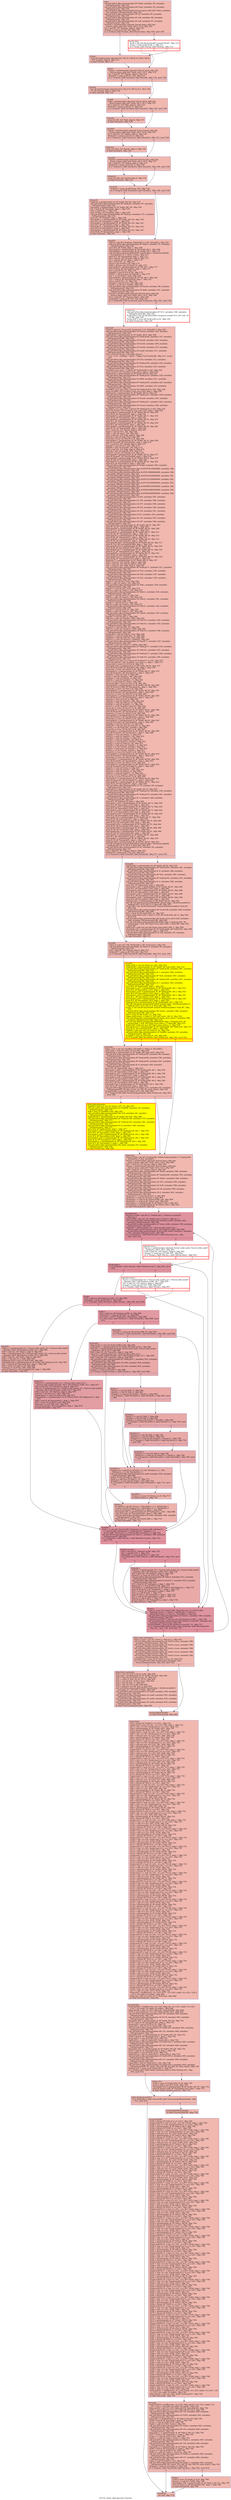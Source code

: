 digraph "CFG for 'qemu_edid_generate' function" {
	label="CFG for 'qemu_edid_generate' function";

	Node0x558cb3af56b0 [shape=record,color="#3d50c3ff", style=filled, fillcolor="#dc5d4a70",label="{entry:\l  call void @llvm.dbg.value(metadata i8* %edid, metadata !92, metadata\l... !DIExpression()), !dbg !104\l  call void @llvm.dbg.value(metadata i64 %size, metadata !93, metadata\l... !DIExpression()), !dbg !104\l  call void @llvm.dbg.value(metadata %struct.qemu_edid_info* %info, metadata\l... !94, metadata !DIExpression()), !dbg !104\l  call void @llvm.dbg.value(metadata i32 54, metadata !95, metadata\l... !DIExpression()), !dbg !104\l  call void @llvm.dbg.value(metadata i8* null, metadata !96, metadata\l... !DIExpression()), !dbg !104\l  call void @llvm.dbg.value(metadata i8* null, metadata !97, metadata\l... !DIExpression()), !dbg !104\l  %vendor = getelementptr inbounds %struct.qemu_edid_info,\l... %struct.qemu_edid_info* %info, i64 0, i32 0, !dbg !105\l  %0 = load i8*, i8** %vendor, align 8, !dbg !105\l  %tobool = icmp eq i8* %0, null, !dbg !107\l  br i1 %tobool, label %if.then, label %lor.lhs.false, !dbg !108, !prof !109\l|{<s0>T|<s1>F}}"];
	Node0x558cb3af56b0:s0 -> Node0x558cb3f00890;
	Node0x558cb3af56b0:s1 -> Node0x558cb3f00950;
	Node0x558cb3f00950 [shape=record,penwidth=3.0, color="red",label="{lor.lhs.false:                                    \l  %call = tail call i64 @strlen(i8* nonnull %0) #7, !dbg !110\l  %cmp = icmp eq i64 %call, 3, !dbg !111\l  br i1 %cmp, label %if.end, label %if.then, !dbg !112\l|{<s0>T|<s1>F}}"];
	Node0x558cb3f00950:s0 -> Node0x558cb3f008e0;
	Node0x558cb3f00950:s1 -> Node0x558cb3f00890;
	Node0x558cb3f00890 [shape=record,color="#3d50c3ff", style=filled, fillcolor="#dc5d4a70",label="{if.then:                                          \l  store i8* getelementptr inbounds ([4 x i8], [4 x i8]* @.str, i64 0, i64 0),\l... i8** %vendor, align 8, !dbg !113\l  br label %if.end, !dbg !115\l}"];
	Node0x558cb3f00890 -> Node0x558cb3f008e0;
	Node0x558cb3f008e0 [shape=record,color="#3d50c3ff", style=filled, fillcolor="#dc5d4a70",label="{if.end:                                           \l  %name = getelementptr inbounds %struct.qemu_edid_info,\l... %struct.qemu_edid_info* %info, i64 0, i32 1, !dbg !116\l  %1 = load i8*, i8** %name, align 8, !dbg !116\l  %tobool3 = icmp eq i8* %1, null, !dbg !118\l  br i1 %tobool3, label %if.then4, label %if.end6, !dbg !119, !prof !109\l|{<s0>T|<s1>F}}"];
	Node0x558cb3f008e0:s0 -> Node0x558cb3f03230;
	Node0x558cb3f008e0:s1 -> Node0x558cb3f03280;
	Node0x558cb3f03230 [shape=record,color="#3d50c3ff", style=filled, fillcolor="#dc5d4a70",label="{if.then4:                                         \l  store i8* getelementptr inbounds ([13 x i8], [13 x i8]* @.str.1, i64 0, i64\l... 0), i8** %name, align 8, !dbg !120\l  br label %if.end6, !dbg !122\l}"];
	Node0x558cb3f03230 -> Node0x558cb3f03280;
	Node0x558cb3f03280 [shape=record,color="#3d50c3ff", style=filled, fillcolor="#dc5d4a70",label="{if.end6:                                          \l  %dpi = getelementptr inbounds %struct.qemu_edid_info,\l... %struct.qemu_edid_info* %info, i64 0, i32 3, !dbg !123\l  %2 = load i32, i32* %dpi, align 8, !dbg !123\l  %tobool7 = icmp eq i32 %2, 0, !dbg !125\l  br i1 %tobool7, label %if.then8, label %if.end10, !dbg !126, !prof !109\l|{<s0>T|<s1>F}}"];
	Node0x558cb3f03280:s0 -> Node0x558cb3f03e90;
	Node0x558cb3f03280:s1 -> Node0x558cb3f03f00;
	Node0x558cb3f03e90 [shape=record,color="#3d50c3ff", style=filled, fillcolor="#dc5d4a70",label="{if.then8:                                         \l  store i32 100, i32* %dpi, align 8, !dbg !127\l  br label %if.end10, !dbg !129\l}"];
	Node0x558cb3f03e90 -> Node0x558cb3f03f00;
	Node0x558cb3f03f00 [shape=record,color="#3d50c3ff", style=filled, fillcolor="#dc5d4a70",label="{if.end10:                                         \l  %prefx = getelementptr inbounds %struct.qemu_edid_info,\l... %struct.qemu_edid_info* %info, i64 0, i32 4, !dbg !130\l  %3 = load i32, i32* %prefx, align 4, !dbg !130\l  %tobool11 = icmp eq i32 %3, 0, !dbg !132\l  br i1 %tobool11, label %if.then12, label %if.end14, !dbg !133, !prof !109\l|{<s0>T|<s1>F}}"];
	Node0x558cb3f03f00:s0 -> Node0x558cb3f02250;
	Node0x558cb3f03f00:s1 -> Node0x558cb3f04cb0;
	Node0x558cb3f02250 [shape=record,color="#3d50c3ff", style=filled, fillcolor="#dc5d4a70",label="{if.then12:                                        \l  store i32 1024, i32* %prefx, align 4, !dbg !134\l  br label %if.end14, !dbg !136\l}"];
	Node0x558cb3f02250 -> Node0x558cb3f04cb0;
	Node0x558cb3f04cb0 [shape=record,color="#3d50c3ff", style=filled, fillcolor="#dc5d4a70",label="{if.end14:                                         \l  %prefy = getelementptr inbounds %struct.qemu_edid_info,\l... %struct.qemu_edid_info* %info, i64 0, i32 5, !dbg !137\l  %4 = load i32, i32* %prefy, align 8, !dbg !137\l  %tobool15 = icmp eq i32 %4, 0, !dbg !139\l  br i1 %tobool15, label %if.then16, label %if.end18, !dbg !140, !prof !109\l|{<s0>T|<s1>F}}"];
	Node0x558cb3f04cb0:s0 -> Node0x558cb3f05600;
	Node0x558cb3f04cb0:s1 -> Node0x558cb3f05650;
	Node0x558cb3f05600 [shape=record,color="#3d50c3ff", style=filled, fillcolor="#dc5d4a70",label="{if.then16:                                        \l  store i32 768, i32* %prefy, align 8, !dbg !141\l  br label %if.end18, !dbg !143\l}"];
	Node0x558cb3f05600 -> Node0x558cb3f05650;
	Node0x558cb3f05650 [shape=record,color="#3d50c3ff", style=filled, fillcolor="#dc5d4a70",label="{if.end18:                                         \l  %cmp19 = icmp ugt i64 %size, 255, !dbg !144\l  br i1 %cmp19, label %if.then20, label %if.end21, !dbg !146, !prof !109\l|{<s0>T|<s1>F}}"];
	Node0x558cb3f05650:s0 -> Node0x558cb3f05fa0;
	Node0x558cb3f05650:s1 -> Node0x558cb3f06800;
	Node0x558cb3f05fa0 [shape=record,color="#3d50c3ff", style=filled, fillcolor="#dc5d4a70",label="{if.then20:                                        \l  %add.ptr = getelementptr i8, i8* %edid, i64 128, !dbg !147\l  call void @llvm.dbg.value(metadata i8* %add.ptr, metadata !97, metadata\l... !DIExpression()), !dbg !104\l  %arrayidx = getelementptr i8, i8* %edid, i64 126, !dbg !149\l  %5 = load i8, i8* %arrayidx, align 1, !dbg !150\l  %inc = add i8 %5, 1, !dbg !150\l  store i8 %inc, i8* %arrayidx, align 1, !dbg !150\l  call void @llvm.dbg.value(metadata i8* %add.ptr, metadata !151, metadata\l... !DIExpression()), !dbg !156\l  store i8 2, i8* %add.ptr, align 1, !dbg !158\l  %arrayidx1.i = getelementptr i8, i8* %edid, i64 129, !dbg !159\l  store i8 3, i8* %arrayidx1.i, align 1, !dbg !160\l  %arrayidx2.i = getelementptr i8, i8* %edid, i64 130, !dbg !161\l  store i8 5, i8* %arrayidx2.i, align 1, !dbg !162\l  %arrayidx3.i = getelementptr i8, i8* %edid, i64 131, !dbg !163\l  store i8 0, i8* %arrayidx3.i, align 1, !dbg !164\l  %arrayidx4.i = getelementptr i8, i8* %edid, i64 132, !dbg !165\l  store i8 64, i8* %arrayidx4.i, align 1, !dbg !166\l  br label %if.end21, !dbg !167\l}"];
	Node0x558cb3f05fa0 -> Node0x558cb3f06800;
	Node0x558cb3f06800 [shape=record,color="#3d50c3ff", style=filled, fillcolor="#dc5d4a70",label="{if.end21:                                         \l  %dta.0 = phi i8* [ %add.ptr, %if.then20 ], [ null, %if.end18 ], !dbg !104\l  call void @llvm.dbg.value(metadata i8* %dta.0, metadata !97, metadata\l... !DIExpression()), !dbg !104\l  store i8 0, i8* %edid, align 1, !dbg !168\l  %arrayidx23 = getelementptr i8, i8* %edid, i64 1, !dbg !169\l  %arrayidx29 = getelementptr i8, i8* %edid, i64 7, !dbg !170\l  call void @llvm.memset.p0i8.i64(i8* nonnull align 1 dereferenceable(6)\l... %arrayidx23, i8 -1, i64 6, i1 false), !dbg !171\l  store i8 0, i8* %arrayidx29, align 1, !dbg !172\l  %6 = load i8*, i8** %vendor, align 8, !dbg !173\l  %7 = load i8, i8* %6, align 1, !dbg !174\l  %8 = and i8 %7, 31, !dbg !175\l  %and = zext i8 %8 to i16, !dbg !175\l  %shl = shl nuw nsw i16 %and, 10, !dbg !176\l  %arrayidx33 = getelementptr i8, i8* %6, i64 1, !dbg !177\l  %9 = load i8, i8* %arrayidx33, align 1, !dbg !177\l  %10 = and i8 %9, 31, !dbg !178\l  %and36 = zext i8 %10 to i16, !dbg !178\l  %shl37 = shl nuw nsw i16 %and36, 5, !dbg !179\l  %or = or i16 %shl37, %shl, !dbg !180\l  %arrayidx39 = getelementptr i8, i8* %6, i64 2, !dbg !181\l  %11 = load i8, i8* %arrayidx39, align 1, !dbg !181\l  %12 = and i8 %11, 31, !dbg !182\l  %and42 = zext i8 %12 to i16, !dbg !182\l  %or44 = or i16 %or, %and42, !dbg !183\l  call void @llvm.dbg.value(metadata i16 %or44, metadata !98, metadata\l... !DIExpression()), !dbg !104\l  call void @llvm.dbg.value(metadata i16 4660, metadata !101, metadata\l... !DIExpression()), !dbg !104\l  %serial = getelementptr inbounds %struct.qemu_edid_info,\l... %struct.qemu_edid_info* %info, i64 0, i32 2, !dbg !184\l  %13 = load i8*, i8** %serial, align 8, !dbg !184\l  %tobool46 = icmp eq i8* %13, null, !dbg !185\l  br i1 %tobool46, label %cond.end, label %cond.true, !dbg !185, !prof !109\l|{<s0>T|<s1>F}}"];
	Node0x558cb3f06800:s0 -> Node0x558cb3f0c670;
	Node0x558cb3f06800:s1 -> Node0x558cb3effd60;
	Node0x558cb3effd60 [shape=record,penwidth=3.0, color="red",label="{cond.true:                                        \l  call void @llvm.dbg.value(metadata i8* %13, metadata !186, metadata\l... !DIExpression()) #8, !dbg !192\l  %call.i238 = tail call i64 @strtol(i8* nocapture nonnull %13, i8** null, i32\l... 10) #8, !dbg !194\l  %conv.i239 = trunc i64 %call.i238 to i32, !dbg !195\l  br label %cond.end, !dbg !185\l}"];
	Node0x558cb3effd60 -> Node0x558cb3f0c670;
	Node0x558cb3f0c670 [shape=record,color="#3d50c3ff", style=filled, fillcolor="#dc5d4a70",label="{cond.end:                                         \l  %cond = phi i32 [ %conv.i239, %cond.true ], [ 0, %if.end21 ], !dbg !185\l  call void @llvm.dbg.value(metadata i32 %cond, metadata !102, metadata\l... !DIExpression()), !dbg !104\l  %add.ptr49 = getelementptr i8, i8* %edid, i64 8, !dbg !196\l  call void @llvm.dbg.value(metadata i8* %add.ptr49, metadata !197, metadata\l... !DIExpression()) #8, !dbg !204\l  call void @llvm.dbg.value(metadata i16 %or44, metadata !203, metadata\l... !DIExpression()) #8, !dbg !204\l  call void @llvm.dbg.value(metadata i16 %or44, metadata !206, metadata\l... !DIExpression()) #8, !dbg !214\l  call void @llvm.dbg.value(metadata i16 %or44, metadata !213, metadata\l... !DIExpression()) #8, !dbg !216\l  call void @llvm.dbg.value(metadata i16 undef, metadata !211, metadata\l... !DIExpression()) #8, !dbg !216\l  %14 = tail call i16 asm \"rorw $$8, $\{0:w\}\",\l... \"=r,0,~\{cc\},~\{dirflag\},~\{fpsr\},~\{flags\}\"(i16 %or44) #9, !dbg !217, !srcloc\l... !219\l  call void @llvm.dbg.value(metadata i16 %14, metadata !211, metadata\l... !DIExpression()) #8, !dbg !216\l  call void @llvm.dbg.value(metadata i8* %add.ptr49, metadata !220, metadata\l... !DIExpression()) #8, !dbg !224\l  call void @llvm.dbg.value(metadata i16 %14, metadata !223, metadata\l... !DIExpression()) #8, !dbg !224\l  %v.addr.0..sroa_cast.i.i = bitcast i8* %add.ptr49 to i16*, !dbg !226\l  store i16 %14, i16* %v.addr.0..sroa_cast.i.i, align 1, !dbg !226\l  %add.ptr50 = getelementptr i8, i8* %edid, i64 10, !dbg !227\l  call void @llvm.dbg.value(metadata i8* %add.ptr50, metadata !228, metadata\l... !DIExpression()), !dbg !232\l  call void @llvm.dbg.value(metadata i16 4660, metadata !231, metadata\l... !DIExpression()), !dbg !232\l  call void @llvm.dbg.value(metadata i8* %add.ptr50, metadata !220, metadata\l... !DIExpression()), !dbg !234\l  call void @llvm.dbg.value(metadata i16 4660, metadata !223, metadata\l... !DIExpression()), !dbg !234\l  %v.addr.0..sroa_cast.i.i242 = bitcast i8* %add.ptr50 to i16*, !dbg !236\l  store i16 4660, i16* %v.addr.0..sroa_cast.i.i242, align 1, !dbg !236\l  %add.ptr51 = getelementptr i8, i8* %edid, i64 12, !dbg !237\l  call void @llvm.dbg.value(metadata i8* %add.ptr51, metadata !238, metadata\l... !DIExpression()), !dbg !244\l  call void @llvm.dbg.value(metadata i32 %cond, metadata !243, metadata\l... !DIExpression()), !dbg !244\l  call void @llvm.dbg.value(metadata i8* %add.ptr51, metadata !246, metadata\l... !DIExpression()), !dbg !250\l  call void @llvm.dbg.value(metadata i32 %cond, metadata !249, metadata\l... !DIExpression()), !dbg !250\l  %v.addr.0..sroa_cast.i.i252 = bitcast i8* %add.ptr51 to i32*, !dbg !252\l  store i32 %cond, i32* %v.addr.0..sroa_cast.i.i252, align 1, !dbg !252\l  %arrayidx52 = getelementptr i8, i8* %edid, i64 16, !dbg !253\l  store i8 42, i8* %arrayidx52, align 1, !dbg !254\l  %arrayidx53 = getelementptr i8, i8* %edid, i64 17, !dbg !255\l  store i8 24, i8* %arrayidx53, align 1, !dbg !256\l  %arrayidx54 = getelementptr i8, i8* %edid, i64 18, !dbg !257\l  store i8 1, i8* %arrayidx54, align 1, !dbg !258\l  %arrayidx55 = getelementptr i8, i8* %edid, i64 19, !dbg !259\l  store i8 4, i8* %arrayidx55, align 1, !dbg !260\l  %arrayidx56 = getelementptr i8, i8* %edid, i64 20, !dbg !261\l  store i8 -91, i8* %arrayidx56, align 1, !dbg !262\l  %15 = load i32, i32* %prefx, align 4, !dbg !263\l  %mul = mul i32 %15, 254, !dbg !264\l  %div = udiv i32 %mul, 100, !dbg !265\l  %16 = load i32, i32* %dpi, align 8, !dbg !266\l  %div59 = udiv i32 %div, %16, !dbg !267\l  %conv60 = trunc i32 %div59 to i8, !dbg !268\l  %arrayidx61 = getelementptr i8, i8* %edid, i64 21, !dbg !269\l  store i8 %conv60, i8* %arrayidx61, align 1, !dbg !270\l  %17 = load i32, i32* %prefy, align 8, !dbg !271\l  %mul63 = mul i32 %17, 254, !dbg !272\l  %div64 = udiv i32 %mul63, 100, !dbg !273\l  %18 = load i32, i32* %dpi, align 8, !dbg !274\l  %div66 = udiv i32 %div64, %18, !dbg !275\l  %conv67 = trunc i32 %div66 to i8, !dbg !276\l  %arrayidx68 = getelementptr i8, i8* %edid, i64 22, !dbg !277\l  store i8 %conv67, i8* %arrayidx68, align 1, !dbg !278\l  %arrayidx69 = getelementptr i8, i8* %edid, i64 23, !dbg !279\l  store i8 120, i8* %arrayidx69, align 1, !dbg !280\l  %arrayidx70 = getelementptr i8, i8* %edid, i64 24, !dbg !281\l  store i8 6, i8* %arrayidx70, align 1, !dbg !282\l  call void @llvm.dbg.value(metadata i8* %edid, metadata !283, metadata\l... !DIExpression()), !dbg !305\l  call void @llvm.dbg.value(metadata float 0x3FE47AE140000000, metadata !289,\l... metadata !DIExpression()), !dbg !305\l  call void @llvm.dbg.value(metadata float 0x3FD51EB860000000, metadata !290,\l... metadata !DIExpression()), !dbg !305\l  call void @llvm.dbg.value(metadata float 0x3FD3333340000000, metadata !291,\l... metadata !DIExpression()), !dbg !305\l  call void @llvm.dbg.value(metadata float 0x3FE3333340000000, metadata !292,\l... metadata !DIExpression()), !dbg !305\l  call void @llvm.dbg.value(metadata float 0x3FC3333340000000, metadata !293,\l... metadata !DIExpression()), !dbg !305\l  call void @llvm.dbg.value(metadata float 0x3FAEB851E0000000, metadata !294,\l... metadata !DIExpression()), !dbg !305\l  call void @llvm.dbg.value(metadata float 0x3FD40346E0000000, metadata !295,\l... metadata !DIExpression()), !dbg !305\l  call void @llvm.dbg.value(metadata float 0x3FD50E5600000000, metadata !296,\l... metadata !DIExpression()), !dbg !305\l  call void @llvm.dbg.value(metadata i32 655, metadata !297, metadata\l... !DIExpression()), !dbg !305\l  call void @llvm.dbg.value(metadata i32 338, metadata !298, metadata\l... !DIExpression()), !dbg !305\l  call void @llvm.dbg.value(metadata i32 307, metadata !299, metadata\l... !DIExpression()), !dbg !305\l  call void @llvm.dbg.value(metadata i32 614, metadata !300, metadata\l... !DIExpression()), !dbg !305\l  call void @llvm.dbg.value(metadata i32 154, metadata !301, metadata\l... !DIExpression()), !dbg !305\l  call void @llvm.dbg.value(metadata i32 61, metadata !302, metadata\l... !DIExpression()), !dbg !305\l  call void @llvm.dbg.value(metadata i32 320, metadata !303, metadata\l... !DIExpression()), !dbg !305\l  call void @llvm.dbg.value(metadata i32 337, metadata !304, metadata\l... !DIExpression()), !dbg !305\l  %arrayidx.i268 = getelementptr i8, i8* %edid, i64 25, !dbg !307\l  store i8 -18, i8* %arrayidx.i268, align 1, !dbg !308\l  %arrayidx28.i = getelementptr i8, i8* %edid, i64 26, !dbg !309\l  store i8 -111, i8* %arrayidx28.i, align 1, !dbg !310\l  %arrayidx30.i = getelementptr i8, i8* %edid, i64 27, !dbg !311\l  store i8 -93, i8* %arrayidx30.i, align 1, !dbg !312\l  %arrayidx33.i = getelementptr i8, i8* %edid, i64 28, !dbg !313\l  store i8 84, i8* %arrayidx33.i, align 1, !dbg !314\l  %arrayidx36.i = getelementptr i8, i8* %edid, i64 29, !dbg !315\l  store i8 76, i8* %arrayidx36.i, align 1, !dbg !316\l  %arrayidx39.i269 = getelementptr i8, i8* %edid, i64 30, !dbg !317\l  store i8 -103, i8* %arrayidx39.i269, align 1, !dbg !318\l  %arrayidx42.i270 = getelementptr i8, i8* %edid, i64 31, !dbg !319\l  store i8 38, i8* %arrayidx42.i270, align 1, !dbg !320\l  %arrayidx45.i271 = getelementptr i8, i8* %edid, i64 32, !dbg !321\l  store i8 15, i8* %arrayidx45.i271, align 1, !dbg !322\l  %arrayidx48.i = getelementptr i8, i8* %edid, i64 33, !dbg !323\l  store i8 80, i8* %arrayidx48.i, align 1, !dbg !324\l  %arrayidx51.i272 = getelementptr i8, i8* %edid, i64 34, !dbg !325\l  store i8 84, i8* %arrayidx51.i272, align 1, !dbg !326\l  %add.ptr71 = getelementptr i8, i8* %edid, i64 54, !dbg !327\l  %19 = load i32, i32* %prefx, align 4, !dbg !328\l  %20 = load i32, i32* %prefy, align 8, !dbg !329\l  %21 = load i32, i32* %dpi, align 8, !dbg !330\l  call void @llvm.dbg.value(metadata i8* %add.ptr71, metadata !331, metadata\l... !DIExpression()), !dbg !348\l  call void @llvm.dbg.value(metadata i32 %19, metadata !336, metadata\l... !DIExpression()), !dbg !348\l  call void @llvm.dbg.value(metadata i32 %20, metadata !337, metadata\l... !DIExpression()), !dbg !348\l  call void @llvm.dbg.value(metadata i32 %21, metadata !338, metadata\l... !DIExpression()), !dbg !348\l  %mul.i = mul i32 %21, %19, !dbg !350\l  %div.i = udiv i32 %mul.i, 254, !dbg !351\l  call void @llvm.dbg.value(metadata i32 %div.i, metadata !339, metadata\l... !DIExpression()), !dbg !348\l  %mul1.i = mul i32 %21, %20, !dbg !352\l  %div2.i = udiv i32 %mul1.i, 254, !dbg !353\l  call void @llvm.dbg.value(metadata i32 %div2.i, metadata !340, metadata\l... !DIExpression()), !dbg !348\l  %mul3.i = mul i32 %19, 25, !dbg !354\l  %div4.i = udiv i32 %mul3.i, 100, !dbg !355\l  call void @llvm.dbg.value(metadata i32 %div4.i, metadata !341, metadata\l... !DIExpression()), !dbg !348\l  %mul5.i = mul i32 %19, 3, !dbg !356\l  %div6.i = udiv i32 %mul5.i, 100, !dbg !357\l  call void @llvm.dbg.value(metadata i32 %div6.i, metadata !342, metadata\l... !DIExpression()), !dbg !348\l  %mul7.i = mul i32 %19, 35, !dbg !358\l  %div8.i = udiv i32 %mul7.i, 100, !dbg !359\l  call void @llvm.dbg.value(metadata i32 %div8.i, metadata !343, metadata\l... !DIExpression()), !dbg !348\l  %mul9.i = mul i32 %20, 5, !dbg !360\l  %div10.i = udiv i32 %mul9.i, 1000, !dbg !361\l  call void @llvm.dbg.value(metadata i32 %div10.i, metadata !344, metadata\l... !DIExpression()), !dbg !348\l  call void @llvm.dbg.value(metadata i32 %div10.i, metadata !345, metadata\l... !DIExpression()), !dbg !348\l  %mul13.i = mul i32 %20, 35, !dbg !362\l  %div14.i = udiv i32 %mul13.i, 1000, !dbg !363\l  call void @llvm.dbg.value(metadata i32 %div14.i, metadata !346, metadata\l... !DIExpression()), !dbg !348\l  %add.i263 = add i32 %div8.i, %19, !dbg !364\l  %mul15.i = mul i32 %add.i263, 75, !dbg !365\l  %add16.i = add i32 %div14.i, %20, !dbg !366\l  %mul17.i = mul i32 %mul15.i, %add16.i, !dbg !367\l  call void @llvm.dbg.value(metadata i32 %mul17.i, metadata !347, metadata\l... !DIExpression()), !dbg !348\l  %div18.i = udiv i32 %mul17.i, 10000, !dbg !368\l  call void @llvm.dbg.value(metadata i8* %add.ptr71, metadata !238, metadata\l... !DIExpression()), !dbg !369\l  call void @llvm.dbg.value(metadata i32 %div18.i, metadata !243, metadata\l... !DIExpression()), !dbg !369\l  call void @llvm.dbg.value(metadata i8* %add.ptr71, metadata !246, metadata\l... !DIExpression()), !dbg !371\l  call void @llvm.dbg.value(metadata i32 %div18.i, metadata !249, metadata\l... !DIExpression()), !dbg !371\l  %v.addr.0..sroa_cast.i.i.i = bitcast i8* %add.ptr71 to i32*, !dbg !373\l  store i32 %div18.i, i32* %v.addr.0..sroa_cast.i.i.i, align 1, !dbg !373\l  %conv.i264 = trunc i32 %19 to i8, !dbg !374\l  %arrayidx.i265 = getelementptr i8, i8* %edid, i64 56, !dbg !375\l  store i8 %conv.i264, i8* %arrayidx.i265, align 1, !dbg !376\l  %conv20.i = trunc i32 %div8.i to i8, !dbg !377\l  %arrayidx21.i = getelementptr i8, i8* %edid, i64 57, !dbg !378\l  store i8 %conv20.i, i8* %arrayidx21.i, align 1, !dbg !379\l  %and22.i = lshr i32 %19, 4, !dbg !380\l  %shr.i = and i32 %and22.i, 240, !dbg !380\l  %and23.i = lshr i32 %div8.i, 8, !dbg !381\l  %shr24.i = and i32 %and23.i, 15, !dbg !381\l  %or.i = or i32 %shr24.i, %shr.i, !dbg !382\l  %conv25.i266 = trunc i32 %or.i to i8, !dbg !383\l  %arrayidx26.i = getelementptr i8, i8* %edid, i64 58, !dbg !384\l  store i8 %conv25.i266, i8* %arrayidx26.i, align 1, !dbg !385\l  %conv28.i = trunc i32 %20 to i8, !dbg !386\l  %arrayidx29.i = getelementptr i8, i8* %edid, i64 59, !dbg !387\l  store i8 %conv28.i, i8* %arrayidx29.i, align 1, !dbg !388\l  %conv31.i = trunc i32 %div14.i to i8, !dbg !389\l  %arrayidx32.i = getelementptr i8, i8* %edid, i64 60, !dbg !390\l  store i8 %conv31.i, i8* %arrayidx32.i, align 1, !dbg !391\l  %and33.i = lshr i32 %20, 4, !dbg !392\l  %shr34.i = and i32 %and33.i, 240, !dbg !392\l  %and35.i = lshr i32 %div14.i, 8, !dbg !393\l  %shr36.i = and i32 %and35.i, 15, !dbg !393\l  %or37.i = or i32 %shr36.i, %shr34.i, !dbg !394\l  %conv38.i = trunc i32 %or37.i to i8, !dbg !395\l  %arrayidx39.i = getelementptr i8, i8* %edid, i64 61, !dbg !396\l  store i8 %conv38.i, i8* %arrayidx39.i, align 1, !dbg !397\l  %conv41.i = trunc i32 %div4.i to i8, !dbg !398\l  %arrayidx42.i = getelementptr i8, i8* %edid, i64 62, !dbg !399\l  store i8 %conv41.i, i8* %arrayidx42.i, align 1, !dbg !400\l  %conv44.i = trunc i32 %div6.i to i8, !dbg !401\l  %arrayidx45.i = getelementptr i8, i8* %edid, i64 63, !dbg !402\l  store i8 %conv44.i, i8* %arrayidx45.i, align 1, !dbg !403\l  %and46.i = and i32 %div10.i, 15, !dbg !404\l  %shl.i267 = shl nuw nsw i32 %div10.i, 4, !dbg !405\l  %or49.i = or i32 %shl.i267, %and46.i, !dbg !406\l  %conv50.i = trunc i32 %or49.i to i8, !dbg !407\l  %arrayidx51.i = getelementptr i8, i8* %edid, i64 64, !dbg !408\l  store i8 %conv50.i, i8* %arrayidx51.i, align 1, !dbg !409\l  %and52.i = lshr i32 %div4.i, 2, !dbg !410\l  %shr53.i = and i32 %and52.i, 192, !dbg !410\l  %and54.i = lshr i32 %div6.i, 4, !dbg !411\l  %shr55.i = and i32 %and54.i, 48, !dbg !411\l  %or56.i = or i32 %shr53.i, %shr55.i, !dbg !412\l  %and57.i = and i32 %div10.i, 48, !dbg !413\l  %shr58.i = lshr exact i32 %and57.i, 2, !dbg !414\l  %or59.i = or i32 %or56.i, %shr58.i, !dbg !415\l  %shr61.i = lshr exact i32 %and57.i, 4, !dbg !416\l  %or62.i = or i32 %or59.i, %shr61.i, !dbg !417\l  %conv63.i = trunc i32 %or62.i to i8, !dbg !418\l  %arrayidx64.i = getelementptr i8, i8* %edid, i64 65, !dbg !419\l  store i8 %conv63.i, i8* %arrayidx64.i, align 1, !dbg !420\l  %conv66.i = trunc i32 %div.i to i8, !dbg !421\l  %arrayidx67.i = getelementptr i8, i8* %edid, i64 66, !dbg !422\l  store i8 %conv66.i, i8* %arrayidx67.i, align 1, !dbg !423\l  %conv69.i = trunc i32 %div2.i to i8, !dbg !424\l  %arrayidx70.i = getelementptr i8, i8* %edid, i64 67, !dbg !425\l  store i8 %conv69.i, i8* %arrayidx70.i, align 1, !dbg !426\l  %and71.i = lshr i32 %div.i, 4, !dbg !427\l  %shr72.i = and i32 %and71.i, 240, !dbg !427\l  %and73.i = lshr i32 %div2.i, 8, !dbg !428\l  %shr74.i = and i32 %and73.i, 15, !dbg !428\l  %or75.i = or i32 %shr72.i, %shr74.i, !dbg !429\l  %conv76.i = trunc i32 %or75.i to i8, !dbg !430\l  %arrayidx77.i = getelementptr i8, i8* %edid, i64 68, !dbg !431\l  store i8 %conv76.i, i8* %arrayidx77.i, align 1, !dbg !432\l  %arrayidx78.i = getelementptr i8, i8* %edid, i64 71, !dbg !433\l  store i8 24, i8* %arrayidx78.i, align 1, !dbg !434\l  call void @llvm.dbg.value(metadata i32 72, metadata !95, metadata\l... !DIExpression()), !dbg !104\l  %add.ptr76 = getelementptr i8, i8* %edid, i64 72, !dbg !435\l  call void @llvm.dbg.value(metadata i8* %add.ptr76, metadata !436, metadata\l... !DIExpression()) #8, !dbg !439\l  call void @llvm.dbg.value(metadata i8* %add.ptr76, metadata !441, metadata\l... !DIExpression()) #8, !dbg !447\l  call void @llvm.dbg.value(metadata i8 -3, metadata !446, metadata\l... !DIExpression()) #8, !dbg !447\l  store i8 0, i8* %add.ptr76, align 1, !dbg !449\l  %arrayidx1.i.i253 = getelementptr i8, i8* %edid, i64 73, !dbg !450\l  store i8 0, i8* %arrayidx1.i.i253, align 1, !dbg !451\l  %arrayidx2.i.i254 = getelementptr i8, i8* %edid, i64 74, !dbg !452\l  store i8 0, i8* %arrayidx2.i.i254, align 1, !dbg !453\l  %arrayidx3.i.i255 = getelementptr i8, i8* %edid, i64 75, !dbg !454\l  store i8 -3, i8* %arrayidx3.i.i255, align 1, !dbg !455\l  %arrayidx4.i.i256 = getelementptr i8, i8* %edid, i64 76, !dbg !456\l  store i8 0, i8* %arrayidx4.i.i256, align 1, !dbg !457\l  %arrayidx.i257 = getelementptr i8, i8* %edid, i64 77, !dbg !458\l  store i8 50, i8* %arrayidx.i257, align 1, !dbg !459\l  %arrayidx1.i258 = getelementptr i8, i8* %edid, i64 78, !dbg !460\l  store i8 125, i8* %arrayidx1.i258, align 1, !dbg !461\l  %arrayidx2.i259 = getelementptr i8, i8* %edid, i64 79, !dbg !462\l  store i8 30, i8* %arrayidx2.i259, align 1, !dbg !463\l  %arrayidx3.i260 = getelementptr i8, i8* %edid, i64 80, !dbg !464\l  store i8 -96, i8* %arrayidx3.i260, align 1, !dbg !465\l  %arrayidx4.i261 = getelementptr i8, i8* %edid, i64 81, !dbg !466\l  store i8 120, i8* %arrayidx4.i261, align 1, !dbg !467\l  %arrayidx5.i = getelementptr i8, i8* %edid, i64 82, !dbg !468\l  store i8 1, i8* %arrayidx5.i, align 1, !dbg !469\l  %arrayidx6.i = getelementptr i8, i8* %edid, i64 83, !dbg !470\l  store i8 10, i8* %arrayidx6.i, align 1, !dbg !471\l  %add.ptr.i262 = getelementptr i8, i8* %edid, i64 84, !dbg !472\l  tail call void @llvm.memset.p0i8.i64(i8* nonnull align 1 dereferenceable(6)\l... %add.ptr.i262, i8 32, i64 6, i1 false) #8, !dbg !473\l  call void @llvm.dbg.value(metadata i32 90, metadata !95, metadata\l... !DIExpression()), !dbg !104\l  %22 = load i8*, i8** %name, align 8, !dbg !474\l  %tobool79 = icmp eq i8* %22, null, !dbg !476\l  br i1 %tobool79, label %if.end85, label %if.then80, !dbg !477, !prof !478\l|{<s0>T|<s1>F}}"];
	Node0x558cb3f0c670:s0 -> Node0x558cb3ee6160;
	Node0x558cb3f0c670:s1 -> Node0x558cb3ee5fb0;
	Node0x558cb3ee5fb0 [shape=record,color="#3d50c3ff", style=filled, fillcolor="#dc5d4a70",label="{if.then80:                                        \l  %add.ptr82 = getelementptr i8, i8* %edid, i64 90, !dbg !479\l  call void @llvm.dbg.value(metadata i8* %add.ptr82, metadata !481, metadata\l... !DIExpression()) #8, !dbg !489\l  call void @llvm.dbg.value(metadata i8 -4, metadata !486, metadata\l... !DIExpression()) #8, !dbg !489\l  call void @llvm.dbg.value(metadata i8* %22, metadata !487, metadata\l... !DIExpression()) #8, !dbg !489\l  call void @llvm.dbg.value(metadata i8* %add.ptr82, metadata !441, metadata\l... !DIExpression()) #8, !dbg !491\l  call void @llvm.dbg.value(metadata i8 -4, metadata !446, metadata\l... !DIExpression()) #8, !dbg !491\l  store i8 0, i8* %add.ptr82, align 1, !dbg !493\l  %arrayidx1.i.i243 = getelementptr i8, i8* %edid, i64 91, !dbg !494\l  store i8 0, i8* %arrayidx1.i.i243, align 1, !dbg !495\l  %arrayidx2.i.i244 = getelementptr i8, i8* %edid, i64 92, !dbg !496\l  store i8 0, i8* %arrayidx2.i.i244, align 1, !dbg !497\l  %arrayidx3.i.i245 = getelementptr i8, i8* %edid, i64 93, !dbg !498\l  store i8 -4, i8* %arrayidx3.i.i245, align 1, !dbg !499\l  %arrayidx4.i.i246 = getelementptr i8, i8* %edid, i64 94, !dbg !500\l  store i8 0, i8* %arrayidx4.i.i246, align 1, !dbg !501\l  %add.ptr.i247 = getelementptr i8, i8* %edid, i64 95, !dbg !502\l  tail call void @llvm.memset.p0i8.i64(i8* nonnull align 1 dereferenceable(13)\l... %add.ptr.i247, i8 32, i64 13, i1 false) #8, !dbg !503\l  %call.i248 = tail call i64 @strlen(i8* nonnull dereferenceable(1) %22) #7,\l... !dbg !504\l  call void @llvm.dbg.value(metadata i64 %call.i248, metadata !488, metadata\l... !DIExpression()) #8, !dbg !489\l  %23 = icmp ult i64 %call.i248, 12, !dbg !505\l  %spec.store.select.i249 = select i1 %23, i64 %call.i248, i64 12, !dbg !505,\l... !prof !478\l  call void @llvm.dbg.value(metadata i64 %spec.store.select.i249, metadata\l... !488, metadata !DIExpression()) #8, !dbg !489\l  tail call void @llvm.memcpy.p0i8.p0i8.i64(i8* align 1 %add.ptr.i247, i8*\l... nonnull align 1 %22, i64 %spec.store.select.i249, i1 false) #8, !dbg !506,\l... !prof !507\l  %add.i250 = add nuw nsw i64 %spec.store.select.i249, 5, !dbg !508\l  %arrayidx.i251 = getelementptr i8, i8* %add.ptr82, i64 %add.i250, !dbg !509\l  store i8 10, i8* %arrayidx.i251, align 1, !dbg !510\l  call void @llvm.dbg.value(metadata i32 108, metadata !95, metadata\l... !DIExpression()), !dbg !104\l  br label %if.end85, !dbg !511\l}"];
	Node0x558cb3ee5fb0 -> Node0x558cb3ee6160;
	Node0x558cb3ee6160 [shape=record,color="#3d50c3ff", style=filled, fillcolor="#dc5d4a70",label="{if.end85:                                         \l  %desc.0 = phi i32 [ 108, %if.then80 ], [ 90, %cond.end ], !dbg !104\l  call void @llvm.dbg.value(metadata i32 %desc.0, metadata !95, metadata\l... !DIExpression()), !dbg !104\l  %24 = load i8*, i8** %serial, align 8, !dbg !512\l  %tobool87 = icmp eq i8* %24, null, !dbg !514\l  br i1 %tobool87, label %if.end100, label %if.end93, !dbg !515, !prof !109\l|{<s0>T|<s1>F}}"];
	Node0x558cb3ee6160:s0 -> Node0x558cb3f063f0;
	Node0x558cb3ee6160:s1 -> Node0x558cb3ee6200;
	Node0x558cb3ee6200 [shape=record,penwidth=3.0, style="filled", color="red", fillcolor="yellow",label="{if.end93:                                         \l  %idx.ext89 = zext i32 %desc.0 to i64, !dbg !516\l  %add.ptr90 = getelementptr i8, i8* %edid, i64 %idx.ext89, !dbg !516\l  call void @llvm.dbg.value(metadata i8* %add.ptr90, metadata !481, metadata\l... !DIExpression()) #8, !dbg !518\l  call void @llvm.dbg.value(metadata i8 -1, metadata !486, metadata\l... !DIExpression()) #8, !dbg !518\l  call void @llvm.dbg.value(metadata i8* %24, metadata !487, metadata\l... !DIExpression()) #8, !dbg !518\l  call void @llvm.dbg.value(metadata i8* %add.ptr90, metadata !441, metadata\l... !DIExpression()) #8, !dbg !520\l  call void @llvm.dbg.value(metadata i8 -1, metadata !446, metadata\l... !DIExpression()) #8, !dbg !520\l  store i8 0, i8* %add.ptr90, align 1, !dbg !522\l  %arrayidx1.i.i231 = getelementptr i8, i8* %add.ptr90, i64 1, !dbg !523\l  store i8 0, i8* %arrayidx1.i.i231, align 1, !dbg !524\l  %arrayidx2.i.i232 = getelementptr i8, i8* %add.ptr90, i64 2, !dbg !525\l  store i8 0, i8* %arrayidx2.i.i232, align 1, !dbg !526\l  %arrayidx3.i.i233 = getelementptr i8, i8* %add.ptr90, i64 3, !dbg !527\l  store i8 -1, i8* %arrayidx3.i.i233, align 1, !dbg !528\l  %arrayidx4.i.i234 = getelementptr i8, i8* %add.ptr90, i64 4, !dbg !529\l  store i8 0, i8* %arrayidx4.i.i234, align 1, !dbg !530\l  %add.ptr.i235 = getelementptr i8, i8* %add.ptr90, i64 5, !dbg !531\l  tail call void @llvm.memset.p0i8.i64(i8* nonnull align 1 dereferenceable(13)\l... %add.ptr.i235, i8 32, i64 13, i1 false) #8, !dbg !532\l  %call.i = tail call i64 @strlen(i8* nonnull dereferenceable(1) %24) #7, !dbg\l... !533\l  call void @llvm.dbg.value(metadata i64 %call.i, metadata !488, metadata\l... !DIExpression()) #8, !dbg !518\l  %25 = icmp ult i64 %call.i, 12, !dbg !534\l  %spec.store.select.i = select i1 %25, i64 %call.i, i64 12, !dbg !534\l  call void @llvm.dbg.value(metadata i64 %spec.store.select.i, metadata !488,\l... metadata !DIExpression()) #8, !dbg !518\l  tail call void @llvm.memcpy.p0i8.p0i8.i64(i8* align 1 %add.ptr.i235, i8*\l... nonnull align 1 %24, i64 %spec.store.select.i, i1 false) #8, !dbg !535\l  %add.i236 = add nuw nsw i64 %spec.store.select.i, 5, !dbg !536\l  %arrayidx.i237 = getelementptr i8, i8* %add.ptr90, i64 %add.i236, !dbg !537\l  store i8 10, i8* %arrayidx.i237, align 1, !dbg !538\l  %add92 = add nuw nsw i32 %desc.0, 18, !dbg !539\l  call void @llvm.dbg.value(metadata i32 %add92, metadata !95, metadata\l... !DIExpression()), !dbg !104\l  %cmp94 = icmp ult i32 %desc.0, 108, !dbg !540\l  br i1 %cmp94, label %if.end100, label %while.end, !dbg !542, !prof !543\l|{<s0>T|<s1>F}}"];
	Node0x558cb3ee6200:s0 -> Node0x558cb3f063f0;
	Node0x558cb3ee6200:s1 -> Node0x558cb3ec0af0;
	Node0x558cb3f063f0 [shape=record,color="#3d50c3ff", style=filled, fillcolor="#dc5d4a70",label="{if.end100:                                        \l  %desc.1275 = phi i32 [ %add92, %if.end93 ], [ %desc.0, %if.end85 ]\l  %idx.ext97 = zext i32 %desc.1275 to i64, !dbg !544\l  %add.ptr98 = getelementptr i8, i8* %edid, i64 %idx.ext97, !dbg !544\l  call void @llvm.dbg.value(metadata i8* %add.ptr98, metadata !96, metadata\l... !DIExpression()), !dbg !104\l  call void @llvm.dbg.value(metadata i8* %add.ptr98, metadata !546, metadata\l... !DIExpression()), !dbg !549\l  call void @llvm.dbg.value(metadata i8* %add.ptr98, metadata !441, metadata\l... !DIExpression()), !dbg !551\l  call void @llvm.dbg.value(metadata i8 -9, metadata !446, metadata\l... !DIExpression()), !dbg !551\l  store i8 0, i8* %add.ptr98, align 1, !dbg !553\l  %arrayidx1.i.i226 = getelementptr i8, i8* %add.ptr98, i64 1, !dbg !554\l  store i8 0, i8* %arrayidx1.i.i226, align 1, !dbg !555\l  %arrayidx2.i.i227 = getelementptr i8, i8* %add.ptr98, i64 2, !dbg !556\l  store i8 0, i8* %arrayidx2.i.i227, align 1, !dbg !557\l  %arrayidx3.i.i228 = getelementptr i8, i8* %add.ptr98, i64 3, !dbg !558\l  store i8 -9, i8* %arrayidx3.i.i228, align 1, !dbg !559\l  %arrayidx4.i.i229 = getelementptr i8, i8* %add.ptr98, i64 4, !dbg !560\l  store i8 0, i8* %arrayidx4.i.i229, align 1, !dbg !561\l  %arrayidx.i230 = getelementptr i8, i8* %add.ptr98, i64 5, !dbg !562\l  store i8 10, i8* %arrayidx.i230, align 1, !dbg !563\l  call void @llvm.dbg.value(metadata i32 %desc.1275, metadata !95, metadata\l... !DIExpression(DW_OP_plus_uconst, 18, DW_OP_stack_value)), !dbg !104\l  %cmp101289 = icmp ult i32 %desc.1275, 108, !dbg !564\l  br i1 %cmp101289, label %while.body.preheader, label %while.end, !dbg !565,\l... !prof !566\l|{<s0>T|<s1>F}}"];
	Node0x558cb3f063f0:s0 -> Node0x558cb3f65ee0;
	Node0x558cb3f063f0:s1 -> Node0x558cb3ec0af0;
	Node0x558cb3f65ee0 [shape=record,penwidth=3.0, style="filled", color="red", fillcolor="yellow",label="{while.body.preheader:                             \l  %add99 = add nuw nsw i32 %desc.1275, 18, !dbg !567\l  call void @llvm.dbg.value(metadata i32 %add99, metadata !95, metadata\l... !DIExpression()), !dbg !104\l  %26 = zext i32 %add99 to i64, !dbg !565\l  call void @llvm.dbg.value(metadata i64 %26, metadata !95, metadata\l... !DIExpression()), !dbg !104\l  %add.ptr104 = getelementptr i8, i8* %edid, i64 %26, !dbg !568\l  call void @llvm.dbg.value(metadata i8* %add.ptr104, metadata !570, metadata\l... !DIExpression()), !dbg !573\l  call void @llvm.dbg.value(metadata i8* %add.ptr104, metadata !441, metadata\l... !DIExpression()), !dbg !575\l  call void @llvm.dbg.value(metadata i8 16, metadata !446, metadata\l... !DIExpression()), !dbg !575\l  store i8 0, i8* %add.ptr104, align 1, !dbg !577\l  %arrayidx1.i.i223 = getelementptr i8, i8* %add.ptr104, i64 1, !dbg !578\l  store i8 0, i8* %arrayidx1.i.i223, align 1, !dbg !579\l  %arrayidx2.i.i224 = getelementptr i8, i8* %add.ptr104, i64 2, !dbg !580\l  store i8 0, i8* %arrayidx2.i.i224, align 1, !dbg !581\l  %arrayidx3.i.i225 = getelementptr i8, i8* %add.ptr104, i64 3, !dbg !582\l  store i8 16, i8* %arrayidx3.i.i225, align 1, !dbg !583\l  %arrayidx4.i.i = getelementptr i8, i8* %add.ptr104, i64 4, !dbg !584\l  store i8 0, i8* %arrayidx4.i.i, align 1, !dbg !585\l  call void @llvm.dbg.value(metadata i64 undef, metadata !95, metadata\l... !DIExpression()), !dbg !104\l  br label %while.end, !dbg !586\l}"];
	Node0x558cb3f65ee0 -> Node0x558cb3ec0af0;
	Node0x558cb3ec0af0 [shape=record,color="#3d50c3ff", style=filled, fillcolor="#dc5d4a70",label="{while.end:                                        \l  %xtra3.0304 = phi i8* [ %add.ptr98, %while.body.preheader ], [ %add.ptr98,\l... %if.end100 ], [ null, %if.end93 ]\l  %maxx = getelementptr inbounds %struct.qemu_edid_info,\l... %struct.qemu_edid_info* %info, i64 0, i32 6, !dbg !586\l  %27 = load i32, i32* %maxx, align 4, !dbg !586\l  %maxy = getelementptr inbounds %struct.qemu_edid_info,\l... %struct.qemu_edid_info* %info, i64 0, i32 7, !dbg !587\l  %28 = load i32, i32* %maxy, align 8, !dbg !587\l  call void @llvm.dbg.value(metadata i8* %edid, metadata !588, metadata\l... !DIExpression()), !dbg !602\l  call void @llvm.dbg.value(metadata i8* %add.ptr98, metadata !593, metadata\l... !DIExpression()), !dbg !602\l  call void @llvm.dbg.value(metadata i8* %dta.0, metadata !594, metadata\l... !DIExpression()), !dbg !602\l  call void @llvm.dbg.value(metadata i32 %27, metadata !595, metadata\l... !DIExpression()), !dbg !602\l  call void @llvm.dbg.value(metadata i32 %28, metadata !596, metadata\l... !DIExpression()), !dbg !602\l  call void @llvm.dbg.value(metadata i32 38, metadata !599, metadata\l... !DIExpression()), !dbg !602\l  call void @llvm.dbg.value(metadata i32 0, metadata !601, metadata\l... !DIExpression()), !dbg !602\l  %tobool.i217 = icmp eq i32 %27, 0, !dbg !604\l  %tobool4.i = icmp eq i32 %28, 0, !dbg !604\l  %tobool16.i = icmp ne i8* %xtra3.0304, null, !dbg !609\l  %tobool41.i = icmp eq i8* %dta.0, null, !dbg !612\l  %arrayidx.i.i = getelementptr i8, i8* %dta.0, i64 2, !dbg !614\l  %arrayidx3.i.i = getelementptr i8, i8* %dta.0, i64 4, !dbg !614\l  br label %for.body.i218, !dbg !621\l}"];
	Node0x558cb3ec0af0 -> Node0x558cb40396e0;
	Node0x558cb3f4cb90 [shape=record,color="#3d50c3ff", style=filled, fillcolor="#dc5d4a70",label="{while.cond.i.preheader:                           \l  %std.2.i.lcssa = phi i32 [ %std.2.i, %for.inc.i ], !dbg !622\l  call void @llvm.dbg.value(metadata i32 %std.2.i.lcssa, metadata !599,\l... metadata !DIExpression()), !dbg !602\l  call void @llvm.dbg.value(metadata i32 %std.2.i.lcssa, metadata !599,\l... metadata !DIExpression()), !dbg !602\l  call void @llvm.dbg.value(metadata i32 %std.2.i.lcssa, metadata !599,\l... metadata !DIExpression()), !dbg !602\l  call void @llvm.dbg.value(metadata i32 %std.2.i.lcssa, metadata !599,\l... metadata !DIExpression()), !dbg !602\l  call void @llvm.dbg.value(metadata i32 %std.2.i.lcssa, metadata !599,\l... metadata !DIExpression()), !dbg !602\l  %cmp49.i284 = icmp slt i32 %std.2.i.lcssa, 54, !dbg !623\l  br i1 %cmp49.i284, label %while.body.i.preheader, label\l... %vector.body.preheader, !dbg !624, !prof !625\l|{<s0>T|<s1>F}}"];
	Node0x558cb3f4cb90:s0 -> Node0x558cb3f24e70;
	Node0x558cb3f4cb90:s1 -> Node0x558cb3f6b3d0;
	Node0x558cb3f24e70 [shape=record,color="#3d50c3ff", style=filled, fillcolor="#de614d70",label="{while.body.i.preheader:                           \l  %29 = sext i32 %std.2.i.lcssa to i64, !dbg !624\l  %scevgep = getelementptr i8, i8* %edid, i64 %29, !dbg !624\l  %30 = icmp eq i32 %std.2.i.lcssa, 53, !dbg !624\l  %31 = select i1 %30, i32 54, i32 53, !dbg !624\l  %32 = sub i32 %31, %std.2.i.lcssa, !dbg !624\l  %33 = and i32 %32, -2, !dbg !624\l  %34 = zext i32 %33 to i64, !dbg !624\l  %35 = add nuw nsw i64 %34, 2, !dbg !624\l  call void @llvm.memset.p0i8.i64(i8* nonnull align 1 dereferenceable(1)\l... %scevgep, i8 1, i64 %35, i1 false), !dbg !626\l  call void @llvm.dbg.value(metadata i32 undef, metadata !599, metadata\l... !DIExpression()), !dbg !602\l  call void @llvm.dbg.value(metadata i32 undef, metadata !633, metadata\l... !DIExpression()), !dbg !639\l  call void @llvm.dbg.value(metadata i32 undef, metadata !634, metadata\l... !DIExpression()), !dbg !639\l  call void @llvm.dbg.value(metadata i32 undef, metadata !635, metadata\l... !DIExpression()), !dbg !639\l  br label %vector.body.preheader, !dbg !640\l}"];
	Node0x558cb3f24e70 -> Node0x558cb3f6b3d0;
	Node0x558cb3f6b3d0 [shape=record,color="#3d50c3ff", style=filled, fillcolor="#dc5d4a70",label="{vector.body.preheader:                            \l  br label %vector.body, !dbg !640\l}"];
	Node0x558cb3f6b3d0 -> Node0x558cb3f49330;
	Node0x558cb40396e0 [shape=record,color="#b70d28ff", style=filled, fillcolor="#b70d2870",label="{for.body.i218:                                    \l  %indvars.iv296 = phi i64 [ 0, %while.end ], [ %indvars.iv.next297,\l... %for.inc.i ]\l  %std.0.i286 = phi i32 [ 38, %while.end ], [ %std.2.i, %for.inc.i ]\l  call void @llvm.dbg.value(metadata i64 %indvars.iv296, metadata !601,\l... metadata !DIExpression()), !dbg !602\l  call void @llvm.dbg.value(metadata i32 %std.0.i286, metadata !599, metadata\l... !DIExpression()), !dbg !602\l  %add.ptr.i = getelementptr [21 x %struct.edid_mode], [21 x\l... %struct.edid_mode]* @modes, i64 0, i64 %indvars.iv296, !dbg !648\l  call void @llvm.dbg.value(metadata %struct.edid_mode* %add.ptr.i, metadata\l... !597, metadata !DIExpression()), !dbg !602\l  br i1 %tobool.i217, label %lor.lhs.false.i, label %land.lhs.true.i, !dbg\l... !649, !prof !650\l|{<s0>T|<s1>F}}"];
	Node0x558cb40396e0:s0 -> Node0x558cb3f51be0;
	Node0x558cb40396e0:s1 -> Node0x558cb3f518a0;
	Node0x558cb3f518a0 [shape=record,penwidth=3.0, color="red",label="{land.lhs.true.i:                                  \l  %xres.i = getelementptr inbounds %struct.edid_mode, %struct.edid_mode*\l... %add.ptr.i, i64 0, i32 0, !dbg !651\l  %36 = load i32, i32* %xres.i, align 8, !dbg !651\l  %cmp2.i = icmp ugt i32 %36, %27, !dbg !652\l  br i1 %cmp2.i, label %for.inc.i, label %lor.lhs.false.i, !dbg !653\l|{<s0>T|<s1>F}}"];
	Node0x558cb3f518a0:s0 -> Node0x558cb3f077e0;
	Node0x558cb3f518a0:s1 -> Node0x558cb3f51be0;
	Node0x558cb3f51be0 [shape=record,color="#b70d28ff", style=filled, fillcolor="#b70d2870",label="{lor.lhs.false.i:                                  \l  br i1 %tobool4.i, label %if.end.i, label %land.lhs.true5.i, !dbg !654, !prof\l... !650\l|{<s0>T|<s1>F}}"];
	Node0x558cb3f51be0:s0 -> Node0x558cb3f151a0;
	Node0x558cb3f51be0:s1 -> Node0x558cb3f4f0b0;
	Node0x558cb3f4f0b0 [shape=record,penwidth=3.0, color="red",label="{land.lhs.true5.i:                                 \l  %yres.i = getelementptr [21 x %struct.edid_mode], [21 x %struct.edid_mode]*\l... @modes, i64 0, i64 %indvars.iv296, i32 1, !dbg !655\l  %37 = load i32, i32* %yres.i, align 4, !dbg !655\l  %cmp6.i = icmp ugt i32 %37, %28, !dbg !656\l  br i1 %cmp6.i, label %for.inc.i, label %if.end.i, !dbg !657\l|{<s0>T|<s1>F}}"];
	Node0x558cb3f4f0b0:s0 -> Node0x558cb3f077e0;
	Node0x558cb3f4f0b0:s1 -> Node0x558cb3f151a0;
	Node0x558cb3f151a0 [shape=record,color="#b70d28ff", style=filled, fillcolor="#b70d2870",label="{if.end.i:                                         \l  %38 = add nsw i64 %indvars.iv296, -18, !dbg !658\l  %tobool8.i = icmp ult i64 %38, 3, !dbg !658\l  br i1 %tobool8.i, label %if.then9.i, label %if.else.i, !dbg !659, !prof !660\l|{<s0>T|<s1>F}}"];
	Node0x558cb3f151a0:s0 -> Node0x558cb3f70320;
	Node0x558cb3f151a0:s1 -> Node0x558cb3f3a9a0;
	Node0x558cb3f70320 [shape=record,color="#3d50c3ff", style=filled, fillcolor="#d0473d70",label="{if.then9.i:                                       \l  %byte.i = getelementptr [21 x %struct.edid_mode], [21 x %struct.edid_mode]*\l... @modes, i64 0, i64 %indvars.iv296, i32 2, !dbg !661\l  %39 = load i32, i32* %byte.i, align 8, !dbg !661\l  %bit.i = getelementptr [21 x %struct.edid_mode], [21 x %struct.edid_mode]*\l... @modes, i64 0, i64 %indvars.iv296, i32 4, !dbg !662\l  %40 = load i32, i32* %bit.i, align 8, !dbg !662\l  %shl.i = shl nuw i32 1, %40, !dbg !664\l  %idxprom.i219 = zext i32 %39 to i64, !dbg !665\l  %arrayidx.i220 = getelementptr i8, i8* %edid, i64 %idxprom.i219, !dbg !665\l  %41 = load i8, i8* %arrayidx.i220, align 1, !dbg !666\l  %42 = trunc i32 %shl.i to i8, !dbg !666\l  %conv12.i = or i8 %41, %42, !dbg !666\l  store i8 %conv12.i, i8* %arrayidx.i220, align 1, !dbg !666\l  br label %if.end40.i, !dbg !667\l}"];
	Node0x558cb3f70320 -> Node0x558cb3eff0b0;
	Node0x558cb3f3a9a0 [shape=record,color="#b70d28ff", style=filled, fillcolor="#bb1b2c70",label="{if.else.i:                                        \l  %43 = add nsw i64 %indvars.iv296, -6, !dbg !668\l  %tobool14.i = icmp ult i64 %43, 12, !dbg !668\l  %or.cond.i = and i1 %tobool16.i, %tobool14.i, !dbg !669\l  br i1 %or.cond.i, label %if.then17.i, label %if.else26.i, !dbg !669, !prof\l... !670\l|{<s0>T|<s1>F}}"];
	Node0x558cb3f3a9a0:s0 -> Node0x558cb3f37e50;
	Node0x558cb3f3a9a0:s1 -> Node0x558cb3f0a660;
	Node0x558cb3f37e50 [shape=record,color="#b70d28ff", style=filled, fillcolor="#be242e70",label="{if.then17.i:                                      \l  %xtra313.i = getelementptr [21 x %struct.edid_mode], [21 x\l... %struct.edid_mode]* @modes, i64 0, i64 %indvars.iv296, i32 3, !dbg !671\l  %44 = load i32, i32* %xtra313.i, align 4, !dbg !671\l  %bit18.i = getelementptr [21 x %struct.edid_mode], [21 x %struct.edid_mode]*\l... @modes, i64 0, i64 %indvars.iv296, i32 4, !dbg !672\l  %45 = load i32, i32* %bit18.i, align 8, !dbg !672\l  %shl19.i = shl nuw i32 1, %45, !dbg !674\l  %idxprom21.i = zext i32 %44 to i64, !dbg !675\l  %arrayidx22.i = getelementptr i8, i8* %xtra3.0304, i64 %idxprom21.i, !dbg\l... !675\l  %46 = load i8, i8* %arrayidx22.i, align 1, !dbg !676\l  %47 = trunc i32 %shl19.i to i8, !dbg !676\l  %conv25.i = or i8 %46, %47, !dbg !676\l  store i8 %conv25.i, i8* %arrayidx22.i, align 1, !dbg !676\l  br label %if.end40.i, !dbg !677\l}"];
	Node0x558cb3f37e50 -> Node0x558cb3eff0b0;
	Node0x558cb3f0a660 [shape=record,color="#3d50c3ff", style=filled, fillcolor="#ca3b3770",label="{if.else26.i:                                      \l  %cmp27.i = icmp slt i32 %std.0.i286, 54, !dbg !678\l  br i1 %cmp27.i, label %if.then29.i, label %if.end40.i, !dbg !680, !prof !681\l|{<s0>T|<s1>F}}"];
	Node0x558cb3f0a660:s0 -> Node0x558cb3f07db0;
	Node0x558cb3f0a660:s1 -> Node0x558cb3eff0b0;
	Node0x558cb3f07db0 [shape=record,color="#3d50c3ff", style=filled, fillcolor="#ca3b3770",label="{if.then29.i:                                      \l  %idx.ext30.i = sext i32 %std.0.i286 to i64, !dbg !682\l  %add.ptr31.i = getelementptr i8, i8* %edid, i64 %idx.ext30.i, !dbg !682\l  %xres32.i = getelementptr inbounds %struct.edid_mode, %struct.edid_mode*\l... %add.ptr.i, i64 0, i32 0, !dbg !684\l  %48 = load i32, i32* %xres32.i, align 8, !dbg !684\l  %yres33.i = getelementptr [21 x %struct.edid_mode], [21 x\l... %struct.edid_mode]* @modes, i64 0, i64 %indvars.iv296, i32 1, !dbg !685\l  %49 = load i32, i32* %yres33.i, align 4, !dbg !685\l  call void @llvm.dbg.value(metadata i8* %add.ptr31.i, metadata !633, metadata\l... !DIExpression()), !dbg !686\l  call void @llvm.dbg.value(metadata i32 %48, metadata !634, metadata\l... !DIExpression()), !dbg !686\l  call void @llvm.dbg.value(metadata i32 %49, metadata !635, metadata\l... !DIExpression()), !dbg !686\l  %cmp.i.i = icmp eq i32 %48, 0, !dbg !688\l  br i1 %cmp.i.i, label %if.then.i.i, label %if.else.i.i, !dbg !689, !prof !690\l|{<s0>T|<s1>F}}"];
	Node0x558cb3f07db0:s0 -> Node0x558cb406e790;
	Node0x558cb3f07db0:s1 -> Node0x558cb3f1e4a0;
	Node0x558cb3f1e4a0 [shape=record,color="#3d50c3ff", style=filled, fillcolor="#ca3b3770",label="{if.else.i.i:                                      \l  %mul.i.i = mul i32 %48, 10, !dbg !691\l  %mul3.i.i = shl i32 %49, 4, !dbg !693\l  %cmp4.i.i = icmp eq i32 %mul.i.i, %mul3.i.i, !dbg !694\l  br i1 %cmp4.i.i, label %if.end25.i.i, label %if.else6.i.i, !dbg !695, !prof\l... !690\l|{<s0>T|<s1>F}}"];
	Node0x558cb3f1e4a0:s0 -> Node0x558cb3f35920;
	Node0x558cb3f1e4a0:s1 -> Node0x558cb3f21000;
	Node0x558cb3f21000 [shape=record,color="#3d50c3ff", style=filled, fillcolor="#ca3b3770",label="{if.else6.i.i:                                     \l  %mul7.i.i = mul i32 %48, 3, !dbg !696\l  %mul8.i.i = shl i32 %49, 2, !dbg !698\l  %cmp9.i.i = icmp eq i32 %mul7.i.i, %mul8.i.i, !dbg !699\l  br i1 %cmp9.i.i, label %if.end25.i.i, label %if.else11.i.i, !dbg !700, !prof\l... !690\l|{<s0>T|<s1>F}}"];
	Node0x558cb3f21000:s0 -> Node0x558cb3f35920;
	Node0x558cb3f21000:s1 -> Node0x558cb3f36360;
	Node0x558cb3f36360 [shape=record,color="#3d50c3ff", style=filled, fillcolor="#ca3b3770",label="{if.else11.i.i:                                    \l  %mul12.i.i = shl i32 %48, 2, !dbg !701\l  %mul13.i.i = mul i32 %49, 5, !dbg !703\l  %cmp14.i.i = icmp eq i32 %mul12.i.i, %mul13.i.i, !dbg !704\l  br i1 %cmp14.i.i, label %if.end25.i.i, label %if.else16.i.i, !dbg !705,\l... !prof !690\l|{<s0>T|<s1>F}}"];
	Node0x558cb3f36360:s0 -> Node0x558cb3f35920;
	Node0x558cb3f36360:s1 -> Node0x558cb3f0b700;
	Node0x558cb3f0b700 [shape=record,color="#3d50c3ff", style=filled, fillcolor="#ca3b3770",label="{if.else16.i.i:                                    \l  %mul17.i.i = mul i32 %48, 9, !dbg !706\l  %cmp19.i.i = icmp eq i32 %mul17.i.i, %mul3.i.i, !dbg !708\l  br i1 %cmp19.i.i, label %if.end25.i.i, label %if.end40.i, !dbg !709, !prof\l... !710\l|{<s0>T|<s1>F}}"];
	Node0x558cb3f0b700:s0 -> Node0x558cb3f35920;
	Node0x558cb3f0b700:s1 -> Node0x558cb3eff0b0;
	Node0x558cb3f35920 [shape=record,color="#3d50c3ff", style=filled, fillcolor="#d0473d70",label="{if.end25.i.i:                                     \l  %aspect.0.i.i = phi i8 [ 0, %if.else.i.i ], [ 64, %if.else6.i.i ], [ -128,\l... %if.else11.i.i ], [ -64, %if.else16.i.i ]\l  call void @llvm.dbg.value(metadata i32 undef, metadata !636, metadata\l... !DIExpression()), !dbg !686\l  %div.i.i = lshr i32 %48, 3, !dbg !711\l  %sub.i.i = add nsw i32 %div.i.i, -31, !dbg !713\l  %cmp26.i.i = icmp ugt i32 %sub.i.i, 255, !dbg !714\l  br i1 %cmp26.i.i, label %if.end40.i, label %if.end28.i.i, !dbg !715, !prof\l... !716\l|{<s0>T|<s1>F}}"];
	Node0x558cb3f35920:s0 -> Node0x558cb3eff0b0;
	Node0x558cb3f35920:s1 -> Node0x558cb3f68830;
	Node0x558cb3f68830 [shape=record,color="#3d50c3ff", style=filled, fillcolor="#d6524470",label="{if.end28.i.i:                                     \l  %conv.i.i = trunc i32 %sub.i.i to i8, !dbg !717\l  br label %if.then.i.i, !dbg !718\l}"];
	Node0x558cb3f68830 -> Node0x558cb406e790;
	Node0x558cb406e790 [shape=record,color="#3d50c3ff", style=filled, fillcolor="#d6524470",label="{if.then.i.i:                                      \l  %.sink322 = phi i8 [ %conv.i.i, %if.end28.i.i ], [ 1, %if.then29.i ]\l  %.sink = phi i8 [ %aspect.0.i.i, %if.end28.i.i ], [ 1, %if.then29.i ]\l  store i8 %.sink322, i8* %add.ptr31.i, align 1, !dbg !686\l  %arrayidx2.i84.i = getelementptr i8, i8* %add.ptr31.i, i64 1, !dbg !686\l  store i8 %.sink, i8* %arrayidx2.i84.i, align 1, !dbg !686\l  call void @llvm.dbg.value(metadata i32 undef, metadata !600, metadata\l... !DIExpression()), !dbg !602\l  %add.i221277 = add nsw i32 %std.0.i286, 2, !dbg !719\l  br label %if.end40.i, !dbg !722\l}"];
	Node0x558cb406e790 -> Node0x558cb3eff0b0;
	Node0x558cb3eff0b0 [shape=record,color="#b70d28ff", style=filled, fillcolor="#b70d2870",label="{if.end40.i:                                       \l  %std.1.i = phi i32 [ %std.0.i286, %if.then9.i ], [ %std.0.i286, %if.then17.i\l... ], [ %std.0.i286, %if.else26.i ], [ %add.i221277, %if.then.i.i ], [\l... %std.0.i286, %if.else16.i.i ], [ %std.0.i286, %if.end25.i.i ], !dbg !602\l  call void @llvm.dbg.value(metadata i32 %std.1.i, metadata !599, metadata\l... !DIExpression()), !dbg !602\l  br i1 %tobool41.i, label %for.inc.i, label %land.lhs.true42.i, !dbg !723,\l... !prof !724\l|{<s0>T|<s1>F}}"];
	Node0x558cb3eff0b0:s0 -> Node0x558cb3f077e0;
	Node0x558cb3eff0b0:s1 -> Node0x558cb3f393d0;
	Node0x558cb3f393d0 [shape=record,color="#b70d28ff", style=filled, fillcolor="#b70d2870",label="{land.lhs.true42.i:                                \l  %50 = lshr i64 47, %indvars.iv296, !dbg !725\l  %51 = and i64 %50, 1, !dbg !725\l  %tobool44.i = icmp eq i64 %51, 0, !dbg !725\l  br i1 %tobool44.i, label %for.inc.i, label %if.then45.i, !dbg !726, !prof\l... !727\l|{<s0>T|<s1>F}}"];
	Node0x558cb3f393d0:s0 -> Node0x558cb3f077e0;
	Node0x558cb3f393d0:s1 -> Node0x558cb3f6d570;
	Node0x558cb3f6d570 [shape=record,color="#3d50c3ff", style=filled, fillcolor="#ca3b3770",label="{if.then45.i:                                      \l  %dta43.i = getelementptr [21 x %struct.edid_mode], [21 x %struct.edid_mode]*\l... @modes, i64 0, i64 %indvars.iv296, i32 5, !dbg !728\l  %52 = load i32, i32* %dta43.i, align 4, !dbg !728\l  %conv47.i = trunc i32 %52 to i8, !dbg !729\l  call void @llvm.dbg.value(metadata i8* %dta.0, metadata !617, metadata\l... !DIExpression()), !dbg !614\l  call void @llvm.dbg.value(metadata i8 %conv47.i, metadata !618, metadata\l... !DIExpression()), !dbg !614\l  %53 = load i8, i8* %arrayidx.i.i, align 1, !dbg !730\l  %idxprom.i.i = zext i8 %53 to i64, !dbg !731\l  %arrayidx1.i.i = getelementptr i8, i8* %dta.0, i64 %idxprom.i.i, !dbg !731\l  store i8 %conv47.i, i8* %arrayidx1.i.i, align 1, !dbg !732\l  %54 = load i8, i8* %arrayidx.i.i, align 1, !dbg !733\l  %inc.i.i = add i8 %54, 1, !dbg !733\l  store i8 %inc.i.i, i8* %arrayidx.i.i, align 1, !dbg !733\l  %55 = load i8, i8* %arrayidx3.i.i, align 1, !dbg !734\l  %inc4.i.i = add i8 %55, 1, !dbg !734\l  store i8 %inc4.i.i, i8* %arrayidx3.i.i, align 1, !dbg !734\l  br label %for.inc.i, !dbg !735\l}"];
	Node0x558cb3f6d570 -> Node0x558cb3f077e0;
	Node0x558cb3f077e0 [shape=record,color="#b70d28ff", style=filled, fillcolor="#b70d2870",label="{for.inc.i:                                        \l  %std.2.i = phi i32 [ %std.0.i286, %land.lhs.true.i ], [ %std.0.i286,\l... %land.lhs.true5.i ], [ %std.1.i, %if.then45.i ], [ %std.1.i,\l... %land.lhs.true42.i ], [ %std.1.i, %if.end40.i ], !dbg !622\l  call void @llvm.dbg.value(metadata i32 %std.2.i, metadata !599, metadata\l... !DIExpression()), !dbg !602\l  %indvars.iv.next297 = add nuw nsw i64 %indvars.iv296, 1, !dbg !736\l  call void @llvm.dbg.value(metadata i64 %indvars.iv.next297, metadata !601,\l... metadata !DIExpression()), !dbg !602\l  %exitcond298 = icmp eq i64 %indvars.iv.next297, 21, !dbg !737\l  br i1 %exitcond298, label %while.cond.i.preheader, label %for.body.i218,\l... !dbg !621, !prof !738, !llvm.loop !739\l|{<s0>T|<s1>F}}"];
	Node0x558cb3f077e0:s0 -> Node0x558cb3f4cb90;
	Node0x558cb3f077e0:s1 -> Node0x558cb40396e0;
	Node0x558cb3f49330 [shape=record,color="#3d50c3ff", style=filled, fillcolor="#dc5d4a70",label="{vector.body:                                      \l  %56 = bitcast i8* %edid to \<4 x i8\>*, !dbg !741\l  %wide.load = load \<4 x i8\>, \<4 x i8\>* %56, align 1, !dbg !741\l  %57 = zext \<4 x i8\> %wide.load to \<4 x i32\>, !dbg !741\l  %58 = getelementptr i8, i8* %edid, i64 4, !dbg !741\l  %59 = bitcast i8* %58 to \<4 x i8\>*, !dbg !741\l  %wide.load.1 = load \<4 x i8\>, \<4 x i8\>* %59, align 1, !dbg !741\l  %60 = zext \<4 x i8\> %wide.load.1 to \<4 x i32\>, !dbg !741\l  %61 = add nuw nsw \<4 x i32\> %57, %60, !dbg !744\l  %62 = getelementptr i8, i8* %edid, i64 8, !dbg !741\l  %63 = bitcast i8* %62 to \<4 x i8\>*, !dbg !741\l  %wide.load.2 = load \<4 x i8\>, \<4 x i8\>* %63, align 1, !dbg !741\l  %64 = zext \<4 x i8\> %wide.load.2 to \<4 x i32\>, !dbg !741\l  %65 = add nuw nsw \<4 x i32\> %61, %64, !dbg !744\l  %66 = getelementptr i8, i8* %edid, i64 12, !dbg !741\l  %67 = bitcast i8* %66 to \<4 x i8\>*, !dbg !741\l  %wide.load.3 = load \<4 x i8\>, \<4 x i8\>* %67, align 1, !dbg !741\l  %68 = zext \<4 x i8\> %wide.load.3 to \<4 x i32\>, !dbg !741\l  %69 = add nuw nsw \<4 x i32\> %65, %68, !dbg !744\l  %70 = getelementptr i8, i8* %edid, i64 16, !dbg !741\l  %71 = bitcast i8* %70 to \<4 x i8\>*, !dbg !741\l  %wide.load.4 = load \<4 x i8\>, \<4 x i8\>* %71, align 1, !dbg !741\l  %72 = zext \<4 x i8\> %wide.load.4 to \<4 x i32\>, !dbg !741\l  %73 = add nuw nsw \<4 x i32\> %69, %72, !dbg !744\l  %74 = getelementptr i8, i8* %edid, i64 20, !dbg !741\l  %75 = bitcast i8* %74 to \<4 x i8\>*, !dbg !741\l  %wide.load.5 = load \<4 x i8\>, \<4 x i8\>* %75, align 1, !dbg !741\l  %76 = zext \<4 x i8\> %wide.load.5 to \<4 x i32\>, !dbg !741\l  %77 = add nuw nsw \<4 x i32\> %73, %76, !dbg !744\l  %78 = getelementptr i8, i8* %edid, i64 24, !dbg !741\l  %79 = bitcast i8* %78 to \<4 x i8\>*, !dbg !741\l  %wide.load.6 = load \<4 x i8\>, \<4 x i8\>* %79, align 1, !dbg !741\l  %80 = zext \<4 x i8\> %wide.load.6 to \<4 x i32\>, !dbg !741\l  %81 = add nuw nsw \<4 x i32\> %77, %80, !dbg !744\l  %82 = getelementptr i8, i8* %edid, i64 28, !dbg !741\l  %83 = bitcast i8* %82 to \<4 x i8\>*, !dbg !741\l  %wide.load.7 = load \<4 x i8\>, \<4 x i8\>* %83, align 1, !dbg !741\l  %84 = zext \<4 x i8\> %wide.load.7 to \<4 x i32\>, !dbg !741\l  %85 = add \<4 x i32\> %81, %84, !dbg !744\l  %86 = getelementptr i8, i8* %edid, i64 32, !dbg !741\l  %87 = bitcast i8* %86 to \<4 x i8\>*, !dbg !741\l  %wide.load.8 = load \<4 x i8\>, \<4 x i8\>* %87, align 1, !dbg !741\l  %88 = zext \<4 x i8\> %wide.load.8 to \<4 x i32\>, !dbg !741\l  %89 = add \<4 x i32\> %85, %88, !dbg !744\l  %90 = getelementptr i8, i8* %edid, i64 36, !dbg !741\l  %91 = bitcast i8* %90 to \<4 x i8\>*, !dbg !741\l  %wide.load.9 = load \<4 x i8\>, \<4 x i8\>* %91, align 1, !dbg !741\l  %92 = zext \<4 x i8\> %wide.load.9 to \<4 x i32\>, !dbg !741\l  %93 = add \<4 x i32\> %89, %92, !dbg !744\l  %94 = getelementptr i8, i8* %edid, i64 40, !dbg !741\l  %95 = bitcast i8* %94 to \<4 x i8\>*, !dbg !741\l  %wide.load.10 = load \<4 x i8\>, \<4 x i8\>* %95, align 1, !dbg !741\l  %96 = zext \<4 x i8\> %wide.load.10 to \<4 x i32\>, !dbg !741\l  %97 = add \<4 x i32\> %93, %96, !dbg !744\l  %98 = getelementptr i8, i8* %edid, i64 44, !dbg !741\l  %99 = bitcast i8* %98 to \<4 x i8\>*, !dbg !741\l  %wide.load.11 = load \<4 x i8\>, \<4 x i8\>* %99, align 1, !dbg !741\l  %100 = zext \<4 x i8\> %wide.load.11 to \<4 x i32\>, !dbg !741\l  %101 = add \<4 x i32\> %97, %100, !dbg !744\l  %102 = getelementptr i8, i8* %edid, i64 48, !dbg !741\l  %103 = bitcast i8* %102 to \<4 x i8\>*, !dbg !741\l  %wide.load.12 = load \<4 x i8\>, \<4 x i8\>* %103, align 1, !dbg !741\l  %104 = zext \<4 x i8\> %wide.load.12 to \<4 x i32\>, !dbg !741\l  %105 = add \<4 x i32\> %101, %104, !dbg !744\l  %106 = getelementptr i8, i8* %edid, i64 52, !dbg !741\l  %107 = bitcast i8* %106 to \<4 x i8\>*, !dbg !741\l  %wide.load.13 = load \<4 x i8\>, \<4 x i8\>* %107, align 1, !dbg !741\l  %108 = zext \<4 x i8\> %wide.load.13 to \<4 x i32\>, !dbg !741\l  %109 = add \<4 x i32\> %105, %108, !dbg !744\l  %110 = getelementptr i8, i8* %edid, i64 56, !dbg !741\l  %111 = bitcast i8* %110 to \<4 x i8\>*, !dbg !741\l  %wide.load.14 = load \<4 x i8\>, \<4 x i8\>* %111, align 1, !dbg !741\l  %112 = zext \<4 x i8\> %wide.load.14 to \<4 x i32\>, !dbg !741\l  %113 = add \<4 x i32\> %109, %112, !dbg !744\l  %114 = getelementptr i8, i8* %edid, i64 60, !dbg !741\l  %115 = bitcast i8* %114 to \<4 x i8\>*, !dbg !741\l  %wide.load.15 = load \<4 x i8\>, \<4 x i8\>* %115, align 1, !dbg !741\l  %116 = zext \<4 x i8\> %wide.load.15 to \<4 x i32\>, !dbg !741\l  %117 = add \<4 x i32\> %113, %116, !dbg !744\l  %118 = getelementptr i8, i8* %edid, i64 64, !dbg !741\l  %119 = bitcast i8* %118 to \<4 x i8\>*, !dbg !741\l  %wide.load.16 = load \<4 x i8\>, \<4 x i8\>* %119, align 1, !dbg !741\l  %120 = zext \<4 x i8\> %wide.load.16 to \<4 x i32\>, !dbg !741\l  %121 = add \<4 x i32\> %117, %120, !dbg !744\l  %122 = getelementptr i8, i8* %edid, i64 68, !dbg !741\l  %123 = bitcast i8* %122 to \<4 x i8\>*, !dbg !741\l  %wide.load.17 = load \<4 x i8\>, \<4 x i8\>* %123, align 1, !dbg !741\l  %124 = zext \<4 x i8\> %wide.load.17 to \<4 x i32\>, !dbg !741\l  %125 = add \<4 x i32\> %121, %124, !dbg !744\l  %126 = getelementptr i8, i8* %edid, i64 72, !dbg !741\l  %127 = bitcast i8* %126 to \<4 x i8\>*, !dbg !741\l  %wide.load.18 = load \<4 x i8\>, \<4 x i8\>* %127, align 1, !dbg !741\l  %128 = zext \<4 x i8\> %wide.load.18 to \<4 x i32\>, !dbg !741\l  %129 = add \<4 x i32\> %125, %128, !dbg !744\l  %130 = getelementptr i8, i8* %edid, i64 76, !dbg !741\l  %131 = bitcast i8* %130 to \<4 x i8\>*, !dbg !741\l  %wide.load.19 = load \<4 x i8\>, \<4 x i8\>* %131, align 1, !dbg !741\l  %132 = zext \<4 x i8\> %wide.load.19 to \<4 x i32\>, !dbg !741\l  %133 = add \<4 x i32\> %129, %132, !dbg !744\l  %134 = getelementptr i8, i8* %edid, i64 80, !dbg !741\l  %135 = bitcast i8* %134 to \<4 x i8\>*, !dbg !741\l  %wide.load.20 = load \<4 x i8\>, \<4 x i8\>* %135, align 1, !dbg !741\l  %136 = zext \<4 x i8\> %wide.load.20 to \<4 x i32\>, !dbg !741\l  %137 = add \<4 x i32\> %133, %136, !dbg !744\l  %138 = getelementptr i8, i8* %edid, i64 84, !dbg !741\l  %139 = bitcast i8* %138 to \<4 x i8\>*, !dbg !741\l  %wide.load.21 = load \<4 x i8\>, \<4 x i8\>* %139, align 1, !dbg !741\l  %140 = zext \<4 x i8\> %wide.load.21 to \<4 x i32\>, !dbg !741\l  %141 = add \<4 x i32\> %137, %140, !dbg !744\l  %142 = getelementptr i8, i8* %edid, i64 88, !dbg !741\l  %143 = bitcast i8* %142 to \<4 x i8\>*, !dbg !741\l  %wide.load.22 = load \<4 x i8\>, \<4 x i8\>* %143, align 1, !dbg !741\l  %144 = zext \<4 x i8\> %wide.load.22 to \<4 x i32\>, !dbg !741\l  %145 = add \<4 x i32\> %141, %144, !dbg !744\l  %146 = getelementptr i8, i8* %edid, i64 92, !dbg !741\l  %147 = bitcast i8* %146 to \<4 x i8\>*, !dbg !741\l  %wide.load.23 = load \<4 x i8\>, \<4 x i8\>* %147, align 1, !dbg !741\l  %148 = zext \<4 x i8\> %wide.load.23 to \<4 x i32\>, !dbg !741\l  %149 = add \<4 x i32\> %145, %148, !dbg !744\l  %150 = getelementptr i8, i8* %edid, i64 96, !dbg !741\l  %151 = bitcast i8* %150 to \<4 x i8\>*, !dbg !741\l  %wide.load.24 = load \<4 x i8\>, \<4 x i8\>* %151, align 1, !dbg !741\l  %152 = zext \<4 x i8\> %wide.load.24 to \<4 x i32\>, !dbg !741\l  %153 = add \<4 x i32\> %149, %152, !dbg !744\l  %154 = getelementptr i8, i8* %edid, i64 100, !dbg !741\l  %155 = bitcast i8* %154 to \<4 x i8\>*, !dbg !741\l  %wide.load.25 = load \<4 x i8\>, \<4 x i8\>* %155, align 1, !dbg !741\l  %156 = zext \<4 x i8\> %wide.load.25 to \<4 x i32\>, !dbg !741\l  %157 = add \<4 x i32\> %153, %156, !dbg !744\l  %158 = getelementptr i8, i8* %edid, i64 104, !dbg !741\l  %159 = bitcast i8* %158 to \<4 x i8\>*, !dbg !741\l  %wide.load.26 = load \<4 x i8\>, \<4 x i8\>* %159, align 1, !dbg !741\l  %160 = zext \<4 x i8\> %wide.load.26 to \<4 x i32\>, !dbg !741\l  %161 = add \<4 x i32\> %157, %160, !dbg !744\l  %162 = getelementptr i8, i8* %edid, i64 108, !dbg !741\l  %163 = bitcast i8* %162 to \<4 x i8\>*, !dbg !741\l  %wide.load.27 = load \<4 x i8\>, \<4 x i8\>* %163, align 1, !dbg !741\l  %164 = zext \<4 x i8\> %wide.load.27 to \<4 x i32\>, !dbg !741\l  %165 = add \<4 x i32\> %161, %164, !dbg !744\l  %166 = getelementptr i8, i8* %edid, i64 112, !dbg !741\l  %167 = bitcast i8* %166 to \<4 x i8\>*, !dbg !741\l  %wide.load.28 = load \<4 x i8\>, \<4 x i8\>* %167, align 1, !dbg !741\l  %168 = zext \<4 x i8\> %wide.load.28 to \<4 x i32\>, !dbg !741\l  %169 = add \<4 x i32\> %165, %168, !dbg !744\l  %170 = getelementptr i8, i8* %edid, i64 116, !dbg !741\l  %171 = bitcast i8* %170 to \<4 x i8\>*, !dbg !741\l  %wide.load.29 = load \<4 x i8\>, \<4 x i8\>* %171, align 1, !dbg !741\l  %172 = zext \<4 x i8\> %wide.load.29 to \<4 x i32\>, !dbg !741\l  %173 = add \<4 x i32\> %169, %172, !dbg !744\l  %174 = getelementptr i8, i8* %edid, i64 120, !dbg !741\l  %175 = bitcast i8* %174 to \<4 x i8\>*, !dbg !741\l  %wide.load.30 = load \<4 x i8\>, \<4 x i8\>* %175, align 1, !dbg !741\l  %176 = zext \<4 x i8\> %wide.load.30 to \<4 x i32\>, !dbg !741\l  %177 = add \<4 x i32\> %173, %176, !dbg !744\l  %rdx.shuf = shufflevector \<4 x i32\> %177, \<4 x i32\> undef, \<4 x i32\> \<i32 2,\l... i32 3, i32 undef, i32 undef\>, !dbg !640\l  %bin.rdx = add \<4 x i32\> %177, %rdx.shuf, !dbg !640\l  br label %for.body.i205, !dbg !640\l}"];
	Node0x558cb3f49330 -> Node0x558cb3f5f120;
	Node0x558cb3f5f120 [shape=record,color="#3d50c3ff", style=filled, fillcolor="#dc5d4a70",label="{for.body.i205:                                    \l  %rdx.shuf305 = shufflevector \<4 x i32\> %bin.rdx, \<4 x i32\> undef, \<4 x i32\>\l... \<i32 1, i32 undef, i32 undef, i32 undef\>, !dbg !640\l  %bin.rdx306 = add \<4 x i32\> %bin.rdx, %rdx.shuf305, !dbg !640\l  %178 = extractelement \<4 x i32\> %bin.rdx306, i32 0, !dbg !640\l  call void @llvm.dbg.value(metadata i64 124, metadata !646, metadata\l... !DIExpression()), !dbg !745\l  call void @llvm.dbg.value(metadata i32 %178, metadata !645, metadata\l... !DIExpression()), !dbg !745\l  %arrayidx.i201 = getelementptr i8, i8* %edid, i64 124, !dbg !741\l  %179 = load i8, i8* %arrayidx.i201, align 1, !dbg !741\l  %conv.i202 = zext i8 %179 to i32, !dbg !741\l  %add.i203 = add i32 %178, %conv.i202, !dbg !744\l  call void @llvm.dbg.value(metadata i32 %add.i203, metadata !645, metadata\l... !DIExpression()), !dbg !745\l  call void @llvm.dbg.value(metadata i64 125, metadata !646, metadata\l... !DIExpression()), !dbg !745\l  %arrayidx.i201.1 = getelementptr i8, i8* %edid, i64 125, !dbg !741\l  %180 = load i8, i8* %arrayidx.i201.1, align 1, !dbg !741\l  %conv.i202.1 = zext i8 %180 to i32, !dbg !741\l  %add.i203.1 = add i32 %add.i203, %conv.i202.1, !dbg !744\l  call void @llvm.dbg.value(metadata i32 %add.i203.1, metadata !645, metadata\l... !DIExpression()), !dbg !745\l  call void @llvm.dbg.value(metadata i64 126, metadata !646, metadata\l... !DIExpression()), !dbg !745\l  %arrayidx.i201.2 = getelementptr i8, i8* %edid, i64 126, !dbg !741\l  %181 = load i8, i8* %arrayidx.i201.2, align 1, !dbg !741\l  %conv.i202.2 = zext i8 %181 to i32, !dbg !741\l  %add.i203.2 = add i32 %add.i203.1, %conv.i202.2, !dbg !744\l  call void @llvm.dbg.value(metadata i32 %add.i203.2, metadata !645, metadata\l... !DIExpression()), !dbg !745\l  call void @llvm.dbg.value(metadata i64 127, metadata !646, metadata\l... !DIExpression()), !dbg !745\l  %and.i206 = and i32 %add.i203.2, 255, !dbg !746\l  call void @llvm.dbg.value(metadata i32 %add.i203.2, metadata !645, metadata\l... !DIExpression(DW_OP_constu, 255, DW_OP_and, DW_OP_stack_value)), !dbg !745\l  %tobool.i207 = icmp eq i32 %and.i206, 0, !dbg !747\l  br i1 %tobool.i207, label %edid_checksum.exit212, label %if.then.i211, !dbg\l... !749, !prof !478\l|{<s0>T|<s1>F}}"];
	Node0x558cb3f5f120:s0 -> Node0x558cb3f60ee0;
	Node0x558cb3f5f120:s1 -> Node0x558cb3f2f2b0;
	Node0x558cb3f2f2b0 [shape=record,color="#3d50c3ff", style=filled, fillcolor="#dc5d4a70",label="{if.then.i211:                                     \l  %182 = trunc i32 %add.i203.2 to i8, !dbg !750\l  %conv1.i209 = sub i8 0, %182, !dbg !750\l  %arrayidx2.i210 = getelementptr i8, i8* %edid, i64 127, !dbg !752\l  store i8 %conv1.i209, i8* %arrayidx2.i210, align 1, !dbg !753\l  br label %edid_checksum.exit212, !dbg !754\l}"];
	Node0x558cb3f2f2b0 -> Node0x558cb3f60ee0;
	Node0x558cb3f60ee0 [shape=record,color="#3d50c3ff", style=filled, fillcolor="#dc5d4a70",label="{edid_checksum.exit212:                            \l  br i1 %tobool41.i, label %if.end108, label %vector.body309.preheader, !dbg\l... !755, !prof !478\l|{<s0>T|<s1>F}}"];
	Node0x558cb3f60ee0:s0 -> Node0x558cb3ee6380;
	Node0x558cb3f60ee0:s1 -> Node0x558cb3f72b10;
	Node0x558cb3f72b10 [shape=record,color="#3d50c3ff", style=filled, fillcolor="#dc5d4a70",label="{vector.body309.preheader:                         \l  br label %vector.body309, !dbg !756\l}"];
	Node0x558cb3f72b10 -> Node0x558cb4089900;
	Node0x558cb4089900 [shape=record,color="#3d50c3ff", style=filled, fillcolor="#dc5d4a70",label="{vector.body309:                                   \l  %183 = bitcast i8* %dta.0 to \<4 x i8\>*, !dbg !760\l  %wide.load316 = load \<4 x i8\>, \<4 x i8\>* %183, align 1, !dbg !760\l  %184 = zext \<4 x i8\> %wide.load316 to \<4 x i32\>, !dbg !760\l  %185 = getelementptr i8, i8* %dta.0, i64 4, !dbg !760\l  %186 = bitcast i8* %185 to \<4 x i8\>*, !dbg !760\l  %wide.load316.1 = load \<4 x i8\>, \<4 x i8\>* %186, align 1, !dbg !760\l  %187 = zext \<4 x i8\> %wide.load316.1 to \<4 x i32\>, !dbg !760\l  %188 = add nuw nsw \<4 x i32\> %184, %187, !dbg !761\l  %189 = getelementptr i8, i8* %dta.0, i64 8, !dbg !760\l  %190 = bitcast i8* %189 to \<4 x i8\>*, !dbg !760\l  %wide.load316.2 = load \<4 x i8\>, \<4 x i8\>* %190, align 1, !dbg !760\l  %191 = zext \<4 x i8\> %wide.load316.2 to \<4 x i32\>, !dbg !760\l  %192 = add nuw nsw \<4 x i32\> %188, %191, !dbg !761\l  %193 = getelementptr i8, i8* %dta.0, i64 12, !dbg !760\l  %194 = bitcast i8* %193 to \<4 x i8\>*, !dbg !760\l  %wide.load316.3 = load \<4 x i8\>, \<4 x i8\>* %194, align 1, !dbg !760\l  %195 = zext \<4 x i8\> %wide.load316.3 to \<4 x i32\>, !dbg !760\l  %196 = add nuw nsw \<4 x i32\> %192, %195, !dbg !761\l  %197 = getelementptr i8, i8* %dta.0, i64 16, !dbg !760\l  %198 = bitcast i8* %197 to \<4 x i8\>*, !dbg !760\l  %wide.load316.4 = load \<4 x i8\>, \<4 x i8\>* %198, align 1, !dbg !760\l  %199 = zext \<4 x i8\> %wide.load316.4 to \<4 x i32\>, !dbg !760\l  %200 = add nuw nsw \<4 x i32\> %196, %199, !dbg !761\l  %201 = getelementptr i8, i8* %dta.0, i64 20, !dbg !760\l  %202 = bitcast i8* %201 to \<4 x i8\>*, !dbg !760\l  %wide.load316.5 = load \<4 x i8\>, \<4 x i8\>* %202, align 1, !dbg !760\l  %203 = zext \<4 x i8\> %wide.load316.5 to \<4 x i32\>, !dbg !760\l  %204 = add nuw nsw \<4 x i32\> %200, %203, !dbg !761\l  %205 = getelementptr i8, i8* %dta.0, i64 24, !dbg !760\l  %206 = bitcast i8* %205 to \<4 x i8\>*, !dbg !760\l  %wide.load316.6 = load \<4 x i8\>, \<4 x i8\>* %206, align 1, !dbg !760\l  %207 = zext \<4 x i8\> %wide.load316.6 to \<4 x i32\>, !dbg !760\l  %208 = add nuw nsw \<4 x i32\> %204, %207, !dbg !761\l  %209 = getelementptr i8, i8* %dta.0, i64 28, !dbg !760\l  %210 = bitcast i8* %209 to \<4 x i8\>*, !dbg !760\l  %wide.load316.7 = load \<4 x i8\>, \<4 x i8\>* %210, align 1, !dbg !760\l  %211 = zext \<4 x i8\> %wide.load316.7 to \<4 x i32\>, !dbg !760\l  %212 = add \<4 x i32\> %208, %211, !dbg !761\l  %213 = getelementptr i8, i8* %dta.0, i64 32, !dbg !760\l  %214 = bitcast i8* %213 to \<4 x i8\>*, !dbg !760\l  %wide.load316.8 = load \<4 x i8\>, \<4 x i8\>* %214, align 1, !dbg !760\l  %215 = zext \<4 x i8\> %wide.load316.8 to \<4 x i32\>, !dbg !760\l  %216 = add \<4 x i32\> %212, %215, !dbg !761\l  %217 = getelementptr i8, i8* %dta.0, i64 36, !dbg !760\l  %218 = bitcast i8* %217 to \<4 x i8\>*, !dbg !760\l  %wide.load316.9 = load \<4 x i8\>, \<4 x i8\>* %218, align 1, !dbg !760\l  %219 = zext \<4 x i8\> %wide.load316.9 to \<4 x i32\>, !dbg !760\l  %220 = add \<4 x i32\> %216, %219, !dbg !761\l  %221 = getelementptr i8, i8* %dta.0, i64 40, !dbg !760\l  %222 = bitcast i8* %221 to \<4 x i8\>*, !dbg !760\l  %wide.load316.10 = load \<4 x i8\>, \<4 x i8\>* %222, align 1, !dbg !760\l  %223 = zext \<4 x i8\> %wide.load316.10 to \<4 x i32\>, !dbg !760\l  %224 = add \<4 x i32\> %220, %223, !dbg !761\l  %225 = getelementptr i8, i8* %dta.0, i64 44, !dbg !760\l  %226 = bitcast i8* %225 to \<4 x i8\>*, !dbg !760\l  %wide.load316.11 = load \<4 x i8\>, \<4 x i8\>* %226, align 1, !dbg !760\l  %227 = zext \<4 x i8\> %wide.load316.11 to \<4 x i32\>, !dbg !760\l  %228 = add \<4 x i32\> %224, %227, !dbg !761\l  %229 = getelementptr i8, i8* %dta.0, i64 48, !dbg !760\l  %230 = bitcast i8* %229 to \<4 x i8\>*, !dbg !760\l  %wide.load316.12 = load \<4 x i8\>, \<4 x i8\>* %230, align 1, !dbg !760\l  %231 = zext \<4 x i8\> %wide.load316.12 to \<4 x i32\>, !dbg !760\l  %232 = add \<4 x i32\> %228, %231, !dbg !761\l  %233 = getelementptr i8, i8* %dta.0, i64 52, !dbg !760\l  %234 = bitcast i8* %233 to \<4 x i8\>*, !dbg !760\l  %wide.load316.13 = load \<4 x i8\>, \<4 x i8\>* %234, align 1, !dbg !760\l  %235 = zext \<4 x i8\> %wide.load316.13 to \<4 x i32\>, !dbg !760\l  %236 = add \<4 x i32\> %232, %235, !dbg !761\l  %237 = getelementptr i8, i8* %dta.0, i64 56, !dbg !760\l  %238 = bitcast i8* %237 to \<4 x i8\>*, !dbg !760\l  %wide.load316.14 = load \<4 x i8\>, \<4 x i8\>* %238, align 1, !dbg !760\l  %239 = zext \<4 x i8\> %wide.load316.14 to \<4 x i32\>, !dbg !760\l  %240 = add \<4 x i32\> %236, %239, !dbg !761\l  %241 = getelementptr i8, i8* %dta.0, i64 60, !dbg !760\l  %242 = bitcast i8* %241 to \<4 x i8\>*, !dbg !760\l  %wide.load316.15 = load \<4 x i8\>, \<4 x i8\>* %242, align 1, !dbg !760\l  %243 = zext \<4 x i8\> %wide.load316.15 to \<4 x i32\>, !dbg !760\l  %244 = add \<4 x i32\> %240, %243, !dbg !761\l  %245 = getelementptr i8, i8* %dta.0, i64 64, !dbg !760\l  %246 = bitcast i8* %245 to \<4 x i8\>*, !dbg !760\l  %wide.load316.16 = load \<4 x i8\>, \<4 x i8\>* %246, align 1, !dbg !760\l  %247 = zext \<4 x i8\> %wide.load316.16 to \<4 x i32\>, !dbg !760\l  %248 = add \<4 x i32\> %244, %247, !dbg !761\l  %249 = getelementptr i8, i8* %dta.0, i64 68, !dbg !760\l  %250 = bitcast i8* %249 to \<4 x i8\>*, !dbg !760\l  %wide.load316.17 = load \<4 x i8\>, \<4 x i8\>* %250, align 1, !dbg !760\l  %251 = zext \<4 x i8\> %wide.load316.17 to \<4 x i32\>, !dbg !760\l  %252 = add \<4 x i32\> %248, %251, !dbg !761\l  %253 = getelementptr i8, i8* %dta.0, i64 72, !dbg !760\l  %254 = bitcast i8* %253 to \<4 x i8\>*, !dbg !760\l  %wide.load316.18 = load \<4 x i8\>, \<4 x i8\>* %254, align 1, !dbg !760\l  %255 = zext \<4 x i8\> %wide.load316.18 to \<4 x i32\>, !dbg !760\l  %256 = add \<4 x i32\> %252, %255, !dbg !761\l  %257 = getelementptr i8, i8* %dta.0, i64 76, !dbg !760\l  %258 = bitcast i8* %257 to \<4 x i8\>*, !dbg !760\l  %wide.load316.19 = load \<4 x i8\>, \<4 x i8\>* %258, align 1, !dbg !760\l  %259 = zext \<4 x i8\> %wide.load316.19 to \<4 x i32\>, !dbg !760\l  %260 = add \<4 x i32\> %256, %259, !dbg !761\l  %261 = getelementptr i8, i8* %dta.0, i64 80, !dbg !760\l  %262 = bitcast i8* %261 to \<4 x i8\>*, !dbg !760\l  %wide.load316.20 = load \<4 x i8\>, \<4 x i8\>* %262, align 1, !dbg !760\l  %263 = zext \<4 x i8\> %wide.load316.20 to \<4 x i32\>, !dbg !760\l  %264 = add \<4 x i32\> %260, %263, !dbg !761\l  %265 = getelementptr i8, i8* %dta.0, i64 84, !dbg !760\l  %266 = bitcast i8* %265 to \<4 x i8\>*, !dbg !760\l  %wide.load316.21 = load \<4 x i8\>, \<4 x i8\>* %266, align 1, !dbg !760\l  %267 = zext \<4 x i8\> %wide.load316.21 to \<4 x i32\>, !dbg !760\l  %268 = add \<4 x i32\> %264, %267, !dbg !761\l  %269 = getelementptr i8, i8* %dta.0, i64 88, !dbg !760\l  %270 = bitcast i8* %269 to \<4 x i8\>*, !dbg !760\l  %wide.load316.22 = load \<4 x i8\>, \<4 x i8\>* %270, align 1, !dbg !760\l  %271 = zext \<4 x i8\> %wide.load316.22 to \<4 x i32\>, !dbg !760\l  %272 = add \<4 x i32\> %268, %271, !dbg !761\l  %273 = getelementptr i8, i8* %dta.0, i64 92, !dbg !760\l  %274 = bitcast i8* %273 to \<4 x i8\>*, !dbg !760\l  %wide.load316.23 = load \<4 x i8\>, \<4 x i8\>* %274, align 1, !dbg !760\l  %275 = zext \<4 x i8\> %wide.load316.23 to \<4 x i32\>, !dbg !760\l  %276 = add \<4 x i32\> %272, %275, !dbg !761\l  %277 = getelementptr i8, i8* %dta.0, i64 96, !dbg !760\l  %278 = bitcast i8* %277 to \<4 x i8\>*, !dbg !760\l  %wide.load316.24 = load \<4 x i8\>, \<4 x i8\>* %278, align 1, !dbg !760\l  %279 = zext \<4 x i8\> %wide.load316.24 to \<4 x i32\>, !dbg !760\l  %280 = add \<4 x i32\> %276, %279, !dbg !761\l  %281 = getelementptr i8, i8* %dta.0, i64 100, !dbg !760\l  %282 = bitcast i8* %281 to \<4 x i8\>*, !dbg !760\l  %wide.load316.25 = load \<4 x i8\>, \<4 x i8\>* %282, align 1, !dbg !760\l  %283 = zext \<4 x i8\> %wide.load316.25 to \<4 x i32\>, !dbg !760\l  %284 = add \<4 x i32\> %280, %283, !dbg !761\l  %285 = getelementptr i8, i8* %dta.0, i64 104, !dbg !760\l  %286 = bitcast i8* %285 to \<4 x i8\>*, !dbg !760\l  %wide.load316.26 = load \<4 x i8\>, \<4 x i8\>* %286, align 1, !dbg !760\l  %287 = zext \<4 x i8\> %wide.load316.26 to \<4 x i32\>, !dbg !760\l  %288 = add \<4 x i32\> %284, %287, !dbg !761\l  %289 = getelementptr i8, i8* %dta.0, i64 108, !dbg !760\l  %290 = bitcast i8* %289 to \<4 x i8\>*, !dbg !760\l  %wide.load316.27 = load \<4 x i8\>, \<4 x i8\>* %290, align 1, !dbg !760\l  %291 = zext \<4 x i8\> %wide.load316.27 to \<4 x i32\>, !dbg !760\l  %292 = add \<4 x i32\> %288, %291, !dbg !761\l  %293 = getelementptr i8, i8* %dta.0, i64 112, !dbg !760\l  %294 = bitcast i8* %293 to \<4 x i8\>*, !dbg !760\l  %wide.load316.28 = load \<4 x i8\>, \<4 x i8\>* %294, align 1, !dbg !760\l  %295 = zext \<4 x i8\> %wide.load316.28 to \<4 x i32\>, !dbg !760\l  %296 = add \<4 x i32\> %292, %295, !dbg !761\l  %297 = getelementptr i8, i8* %dta.0, i64 116, !dbg !760\l  %298 = bitcast i8* %297 to \<4 x i8\>*, !dbg !760\l  %wide.load316.29 = load \<4 x i8\>, \<4 x i8\>* %298, align 1, !dbg !760\l  %299 = zext \<4 x i8\> %wide.load316.29 to \<4 x i32\>, !dbg !760\l  %300 = add \<4 x i32\> %296, %299, !dbg !761\l  %301 = getelementptr i8, i8* %dta.0, i64 120, !dbg !760\l  %302 = bitcast i8* %301 to \<4 x i8\>*, !dbg !760\l  %wide.load316.30 = load \<4 x i8\>, \<4 x i8\>* %302, align 1, !dbg !760\l  %303 = zext \<4 x i8\> %wide.load316.30 to \<4 x i32\>, !dbg !760\l  %304 = add \<4 x i32\> %300, %303, !dbg !761\l  %rdx.shuf317 = shufflevector \<4 x i32\> %304, \<4 x i32\> undef, \<4 x i32\> \<i32\l... 2, i32 3, i32 undef, i32 undef\>, !dbg !756\l  %bin.rdx318 = add \<4 x i32\> %304, %rdx.shuf317, !dbg !756\l  br label %for.body.i, !dbg !756\l}"];
	Node0x558cb4089900 -> Node0x558cb3f1b290;
	Node0x558cb3f1b290 [shape=record,color="#3d50c3ff", style=filled, fillcolor="#dc5d4a70",label="{for.body.i:                                       \l  %rdx.shuf319 = shufflevector \<4 x i32\> %bin.rdx318, \<4 x i32\> undef, \<4 x\l... i32\> \<i32 1, i32 undef, i32 undef, i32 undef\>, !dbg !756\l  %bin.rdx320 = add \<4 x i32\> %bin.rdx318, %rdx.shuf319, !dbg !756\l  %305 = extractelement \<4 x i32\> %bin.rdx320, i32 0, !dbg !756\l  call void @llvm.dbg.value(metadata i64 124, metadata !646, metadata\l... !DIExpression()), !dbg !762\l  call void @llvm.dbg.value(metadata i32 %305, metadata !645, metadata\l... !DIExpression()), !dbg !762\l  %arrayidx.i = getelementptr i8, i8* %dta.0, i64 124, !dbg !760\l  %306 = load i8, i8* %arrayidx.i, align 1, !dbg !760\l  %conv.i = zext i8 %306 to i32, !dbg !760\l  %add.i = add i32 %305, %conv.i, !dbg !761\l  call void @llvm.dbg.value(metadata i32 %add.i, metadata !645, metadata\l... !DIExpression()), !dbg !762\l  call void @llvm.dbg.value(metadata i64 125, metadata !646, metadata\l... !DIExpression()), !dbg !762\l  %arrayidx.i.1 = getelementptr i8, i8* %dta.0, i64 125, !dbg !760\l  %307 = load i8, i8* %arrayidx.i.1, align 1, !dbg !760\l  %conv.i.1 = zext i8 %307 to i32, !dbg !760\l  %add.i.1 = add i32 %add.i, %conv.i.1, !dbg !761\l  call void @llvm.dbg.value(metadata i32 %add.i.1, metadata !645, metadata\l... !DIExpression()), !dbg !762\l  call void @llvm.dbg.value(metadata i64 126, metadata !646, metadata\l... !DIExpression()), !dbg !762\l  %arrayidx.i.2 = getelementptr i8, i8* %dta.0, i64 126, !dbg !760\l  %308 = load i8, i8* %arrayidx.i.2, align 1, !dbg !760\l  %conv.i.2 = zext i8 %308 to i32, !dbg !760\l  %add.i.2 = add i32 %add.i.1, %conv.i.2, !dbg !761\l  call void @llvm.dbg.value(metadata i32 %add.i.2, metadata !645, metadata\l... !DIExpression()), !dbg !762\l  call void @llvm.dbg.value(metadata i64 127, metadata !646, metadata\l... !DIExpression()), !dbg !762\l  %and.i = and i32 %add.i.2, 255, !dbg !763\l  call void @llvm.dbg.value(metadata i32 %add.i.2, metadata !645, metadata\l... !DIExpression(DW_OP_constu, 255, DW_OP_and, DW_OP_stack_value)), !dbg !762\l  %tobool.i = icmp eq i32 %and.i, 0, !dbg !764\l  br i1 %tobool.i, label %if.end108, label %if.then.i, !dbg !765, !prof !478\l|{<s0>T|<s1>F}}"];
	Node0x558cb3f1b290:s0 -> Node0x558cb3ee6380;
	Node0x558cb3f1b290:s1 -> Node0x558cb3f2c7c0;
	Node0x558cb3f2c7c0 [shape=record,color="#3d50c3ff", style=filled, fillcolor="#dc5d4a70",label="{if.then.i:                                        \l  %309 = trunc i32 %add.i.2 to i8, !dbg !766\l  %conv1.i = sub i8 0, %309, !dbg !766\l  %arrayidx2.i195 = getelementptr i8, i8* %dta.0, i64 127, !dbg !767\l  store i8 %conv1.i, i8* %arrayidx2.i195, align 1, !dbg !768\l  br label %if.end108, !dbg !769\l}"];
	Node0x558cb3f2c7c0 -> Node0x558cb3ee6380;
	Node0x558cb3ee6380 [shape=record,color="#3d50c3ff", style=filled, fillcolor="#dc5d4a70",label="{if.end108:                                        \l  ret void, !dbg !770\l}"];
}
